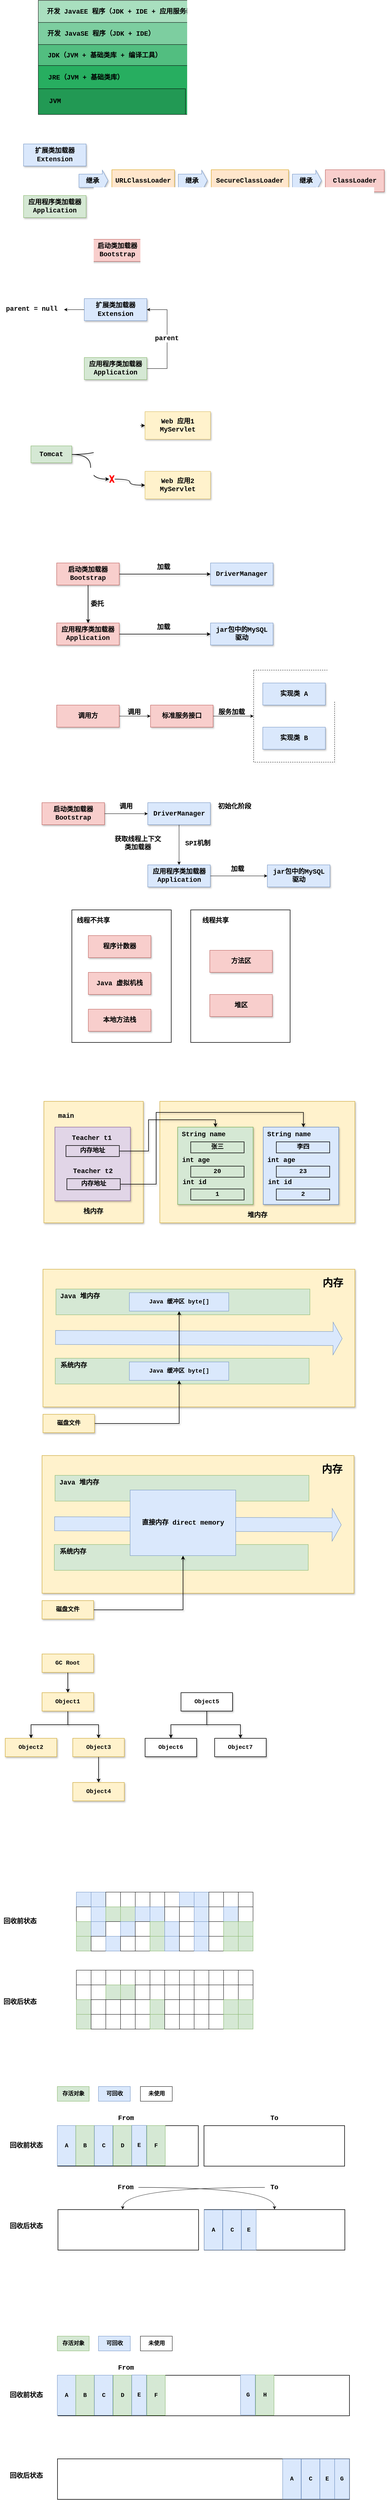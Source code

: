 <mxfile version="22.1.21" type="github">
  <diagram name="第 1 页" id="4XuqgBqllzZ5i-OFDoUk">
    <mxGraphModel dx="1432" dy="573" grid="0" gridSize="10" guides="1" tooltips="1" connect="1" arrows="1" fold="1" page="0" pageScale="1" pageWidth="827" pageHeight="1169" math="0" shadow="0">
      <root>
        <mxCell id="0" />
        <mxCell id="1" parent="0" />
        <mxCell id="4eOzYlQui4YJyXXv_W1e-53" value="" style="rounded=0;whiteSpace=wrap;html=1;strokeWidth=1.5;" vertex="1" parent="1">
          <mxGeometry x="474" y="2550" width="270" height="360" as="geometry" />
        </mxCell>
        <mxCell id="4eOzYlQui4YJyXXv_W1e-51" value="" style="rounded=0;whiteSpace=wrap;html=1;strokeWidth=1.5;" vertex="1" parent="1">
          <mxGeometry x="151" y="2550" width="270" height="360" as="geometry" />
        </mxCell>
        <mxCell id="4eOzYlQui4YJyXXv_W1e-27" value="" style="rounded=0;whiteSpace=wrap;html=1;dashed=1;gradientColor=default;fillColor=none;shadow=1;" vertex="1" parent="1">
          <mxGeometry x="645" y="1899" width="220" height="250" as="geometry" />
        </mxCell>
        <mxCell id="dcWBwzug1pwUgWj8RsAs-1" value="" style="rounded=0;whiteSpace=wrap;html=1;fillColor=#A9DFBF;" parent="1" vertex="1">
          <mxGeometry x="60" y="80" width="680" height="310" as="geometry" />
        </mxCell>
        <mxCell id="dcWBwzug1pwUgWj8RsAs-2" value="&lt;b&gt;&lt;font style=&quot;font-size: 18px;&quot; face=&quot;Courier New&quot;&gt;开发 JavaEE 程序（JDK + IDE + 应用服务器）&lt;/font&gt;&lt;/b&gt;" style="text;html=1;align=center;verticalAlign=middle;resizable=0;points=[];autosize=1;strokeColor=none;fillColor=none;" parent="1" vertex="1">
          <mxGeometry x="70" y="91" width="440" height="40" as="geometry" />
        </mxCell>
        <mxCell id="dcWBwzug1pwUgWj8RsAs-3" value="" style="rounded=0;whiteSpace=wrap;html=1;fillColor=#7DCEA0;" parent="1" vertex="1">
          <mxGeometry x="60" y="140" width="610" height="250" as="geometry" />
        </mxCell>
        <mxCell id="dcWBwzug1pwUgWj8RsAs-4" value="&lt;b&gt;&lt;font style=&quot;font-size: 18px;&quot; face=&quot;Courier New&quot;&gt;开发 JavaSE 程序（JDK + IDE）&lt;/font&gt;&lt;/b&gt;" style="text;html=1;align=center;verticalAlign=middle;resizable=0;points=[];autosize=1;strokeColor=none;fillColor=none;" parent="1" vertex="1">
          <mxGeometry x="70" y="151" width="320" height="40" as="geometry" />
        </mxCell>
        <mxCell id="dcWBwzug1pwUgWj8RsAs-5" value="" style="rounded=0;whiteSpace=wrap;html=1;fillColor=#52BE80;" parent="1" vertex="1">
          <mxGeometry x="60" y="200" width="540" height="190" as="geometry" />
        </mxCell>
        <mxCell id="dcWBwzug1pwUgWj8RsAs-6" value="&lt;font face=&quot;Courier New&quot;&gt;&lt;span style=&quot;font-size: 18px;&quot;&gt;&lt;b&gt;JDK（JVM + 基础类库 + 编译工具）&lt;/b&gt;&lt;/span&gt;&lt;/font&gt;" style="text;html=1;align=center;verticalAlign=middle;resizable=0;points=[];autosize=1;strokeColor=none;fillColor=none;" parent="1" vertex="1">
          <mxGeometry x="75" y="210" width="330" height="40" as="geometry" />
        </mxCell>
        <mxCell id="dcWBwzug1pwUgWj8RsAs-7" value="" style="rounded=0;whiteSpace=wrap;html=1;fillColor=#27AE60;" parent="1" vertex="1">
          <mxGeometry x="60" y="257" width="470" height="133" as="geometry" />
        </mxCell>
        <mxCell id="dcWBwzug1pwUgWj8RsAs-8" value="&lt;font face=&quot;Courier New&quot;&gt;&lt;span style=&quot;font-size: 18px;&quot;&gt;&lt;b&gt;JRE（JVM + 基础类库）&lt;/b&gt;&lt;/span&gt;&lt;/font&gt;" style="text;html=1;align=center;verticalAlign=middle;resizable=0;points=[];autosize=1;strokeColor=none;fillColor=none;" parent="1" vertex="1">
          <mxGeometry x="74" y="270" width="230" height="40" as="geometry" />
        </mxCell>
        <mxCell id="dcWBwzug1pwUgWj8RsAs-9" value="" style="rounded=0;whiteSpace=wrap;html=1;fillColor=#229954;" parent="1" vertex="1">
          <mxGeometry x="60" y="320" width="400" height="70" as="geometry" />
        </mxCell>
        <mxCell id="dcWBwzug1pwUgWj8RsAs-10" value="&lt;font face=&quot;Courier New&quot;&gt;&lt;span style=&quot;font-size: 18px;&quot;&gt;&lt;b&gt;JVM&lt;/b&gt;&lt;/span&gt;&lt;/font&gt;" style="text;html=1;align=center;verticalAlign=middle;resizable=0;points=[];autosize=1;strokeColor=none;fillColor=none;" parent="1" vertex="1">
          <mxGeometry x="75" y="333.5" width="60" height="40" as="geometry" />
        </mxCell>
        <mxCell id="dcWBwzug1pwUgWj8RsAs-11" value="&lt;b style=&quot;font-size: 18px;&quot;&gt;&lt;font style=&quot;font-size: 18px;&quot; face=&quot;Courier New&quot;&gt;扩展类加载器&lt;br&gt;Extension&lt;/font&gt;&lt;/b&gt;" style="rounded=0;whiteSpace=wrap;html=1;fillColor=#dae8fc;strokeColor=#6c8ebf;shadow=1;" parent="1" vertex="1">
          <mxGeometry x="20" y="470" width="170" height="60" as="geometry" />
        </mxCell>
        <mxCell id="dcWBwzug1pwUgWj8RsAs-12" value="&lt;font face=&quot;Courier New&quot;&gt;&lt;span style=&quot;font-size: 18px;&quot;&gt;&lt;b&gt;应用程序类加载器Application&lt;/b&gt;&lt;/span&gt;&lt;/font&gt;" style="rounded=0;whiteSpace=wrap;html=1;fillColor=#d5e8d4;strokeColor=#82b366;shadow=1;" parent="1" vertex="1">
          <mxGeometry x="20" y="610" width="170" height="60" as="geometry" />
        </mxCell>
        <mxCell id="dcWBwzug1pwUgWj8RsAs-13" value="&lt;font face=&quot;Courier New&quot;&gt;&lt;span style=&quot;font-size: 18px;&quot;&gt;&lt;b&gt;URLClassLoader&lt;/b&gt;&lt;/span&gt;&lt;/font&gt;" style="rounded=0;whiteSpace=wrap;html=1;fillColor=#ffe6cc;strokeColor=#d79b00;shadow=1;" parent="1" vertex="1">
          <mxGeometry x="260" y="540" width="170" height="60" as="geometry" />
        </mxCell>
        <mxCell id="dcWBwzug1pwUgWj8RsAs-14" value="&lt;font face=&quot;Courier New&quot;&gt;&lt;span style=&quot;font-size: 18px;&quot;&gt;&lt;b&gt;SecureClassLoader&lt;/b&gt;&lt;/span&gt;&lt;/font&gt;" style="rounded=0;whiteSpace=wrap;html=1;fillColor=#ffe6cc;strokeColor=#d79b00;shadow=1;" parent="1" vertex="1">
          <mxGeometry x="530" y="540" width="210" height="60" as="geometry" />
        </mxCell>
        <mxCell id="dcWBwzug1pwUgWj8RsAs-15" value="&lt;font face=&quot;Courier New&quot;&gt;&lt;span style=&quot;font-size: 18px;&quot;&gt;&lt;b&gt;ClassLoader&lt;/b&gt;&lt;/span&gt;&lt;/font&gt;" style="rounded=0;whiteSpace=wrap;html=1;fillColor=#f8cecc;strokeColor=#b85450;shadow=1;" parent="1" vertex="1">
          <mxGeometry x="840" y="540" width="160" height="60" as="geometry" />
        </mxCell>
        <mxCell id="dcWBwzug1pwUgWj8RsAs-19" value="" style="shape=flexArrow;endArrow=classic;html=1;rounded=0;width=36;endSize=4.76;fillColor=#dae8fc;strokeColor=#6c8ebf;shadow=1;" parent="1" edge="1">
          <mxGeometry width="50" height="50" relative="1" as="geometry">
            <mxPoint x="440" y="570" as="sourcePoint" />
            <mxPoint x="520" y="569.5" as="targetPoint" />
          </mxGeometry>
        </mxCell>
        <mxCell id="dcWBwzug1pwUgWj8RsAs-20" value="&lt;b style=&quot;font-size: 18px;&quot;&gt;&lt;font face=&quot;Courier New&quot; style=&quot;font-size: 18px;&quot;&gt;继承&lt;/font&gt;&lt;/b&gt;" style="edgeLabel;html=1;align=center;verticalAlign=middle;resizable=0;points=[];fontSize=18;labelBackgroundColor=none;" parent="dcWBwzug1pwUgWj8RsAs-19" vertex="1" connectable="0">
          <mxGeometry x="0.414" y="2" relative="1" as="geometry">
            <mxPoint x="-20" y="3" as="offset" />
          </mxGeometry>
        </mxCell>
        <mxCell id="dcWBwzug1pwUgWj8RsAs-21" value="" style="shape=flexArrow;endArrow=classic;html=1;rounded=0;width=36;endSize=4.76;fillColor=#dae8fc;strokeColor=#6c8ebf;shadow=1;" parent="1" edge="1">
          <mxGeometry width="50" height="50" relative="1" as="geometry">
            <mxPoint x="750" y="570" as="sourcePoint" />
            <mxPoint x="830" y="569.5" as="targetPoint" />
          </mxGeometry>
        </mxCell>
        <mxCell id="dcWBwzug1pwUgWj8RsAs-22" value="&lt;b style=&quot;font-size: 18px;&quot;&gt;&lt;font face=&quot;Courier New&quot; style=&quot;font-size: 18px;&quot;&gt;继承&lt;/font&gt;&lt;/b&gt;" style="edgeLabel;html=1;align=center;verticalAlign=middle;resizable=0;points=[];fontSize=18;labelBackgroundColor=none;" parent="dcWBwzug1pwUgWj8RsAs-21" vertex="1" connectable="0">
          <mxGeometry x="0.414" y="2" relative="1" as="geometry">
            <mxPoint x="-20" y="3" as="offset" />
          </mxGeometry>
        </mxCell>
        <mxCell id="dcWBwzug1pwUgWj8RsAs-24" value="" style="shape=flexArrow;endArrow=classic;html=1;rounded=0;width=36;endSize=4.76;fillColor=#dae8fc;strokeColor=#6c8ebf;shadow=1;" parent="1" edge="1">
          <mxGeometry width="50" height="50" relative="1" as="geometry">
            <mxPoint x="170" y="570" as="sourcePoint" />
            <mxPoint x="250" y="569.5" as="targetPoint" />
          </mxGeometry>
        </mxCell>
        <mxCell id="dcWBwzug1pwUgWj8RsAs-25" value="&lt;b style=&quot;font-size: 18px;&quot;&gt;&lt;font face=&quot;Courier New&quot; style=&quot;font-size: 18px;&quot;&gt;继承&lt;/font&gt;&lt;/b&gt;" style="edgeLabel;html=1;align=center;verticalAlign=middle;resizable=0;points=[];fontSize=18;labelBackgroundColor=none;" parent="dcWBwzug1pwUgWj8RsAs-24" vertex="1" connectable="0">
          <mxGeometry x="0.414" y="2" relative="1" as="geometry">
            <mxPoint x="-20" y="3" as="offset" />
          </mxGeometry>
        </mxCell>
        <mxCell id="dcWBwzug1pwUgWj8RsAs-35" style="edgeStyle=orthogonalEdgeStyle;rounded=0;orthogonalLoop=1;jettySize=auto;html=1;" parent="1" source="dcWBwzug1pwUgWj8RsAs-26" edge="1">
          <mxGeometry relative="1" as="geometry">
            <mxPoint x="130" y="920" as="targetPoint" />
          </mxGeometry>
        </mxCell>
        <mxCell id="dcWBwzug1pwUgWj8RsAs-26" value="&lt;b style=&quot;font-size: 18px;&quot;&gt;&lt;font style=&quot;font-size: 18px;&quot; face=&quot;Courier New&quot;&gt;扩展类加载器&lt;br&gt;Extension&lt;/font&gt;&lt;/b&gt;" style="rounded=0;whiteSpace=wrap;html=1;fillColor=#dae8fc;strokeColor=#6c8ebf;shadow=1;" parent="1" vertex="1">
          <mxGeometry x="185" y="890" width="170" height="60" as="geometry" />
        </mxCell>
        <mxCell id="dcWBwzug1pwUgWj8RsAs-29" style="edgeStyle=orthogonalEdgeStyle;rounded=0;orthogonalLoop=1;jettySize=auto;html=1;entryX=1;entryY=0.5;entryDx=0;entryDy=0;" parent="1" source="dcWBwzug1pwUgWj8RsAs-27" target="dcWBwzug1pwUgWj8RsAs-26" edge="1">
          <mxGeometry relative="1" as="geometry">
            <Array as="points">
              <mxPoint x="410" y="1080" />
              <mxPoint x="410" y="920" />
            </Array>
          </mxGeometry>
        </mxCell>
        <mxCell id="dcWBwzug1pwUgWj8RsAs-30" value="&lt;b&gt;&lt;font style=&quot;font-size: 18px;&quot; face=&quot;Courier New&quot;&gt;parent&lt;/font&gt;&lt;/b&gt;" style="edgeLabel;html=1;align=center;verticalAlign=middle;resizable=0;points=[];" parent="dcWBwzug1pwUgWj8RsAs-29" vertex="1" connectable="0">
          <mxGeometry x="0.019" y="1" relative="1" as="geometry">
            <mxPoint as="offset" />
          </mxGeometry>
        </mxCell>
        <mxCell id="dcWBwzug1pwUgWj8RsAs-27" value="&lt;font face=&quot;Courier New&quot;&gt;&lt;span style=&quot;font-size: 18px;&quot;&gt;&lt;b&gt;应用程序类加载器Application&lt;/b&gt;&lt;/span&gt;&lt;/font&gt;" style="rounded=0;whiteSpace=wrap;html=1;fillColor=#d5e8d4;strokeColor=#82b366;shadow=1;" parent="1" vertex="1">
          <mxGeometry x="185" y="1050" width="170" height="60" as="geometry" />
        </mxCell>
        <mxCell id="dcWBwzug1pwUgWj8RsAs-28" value="&lt;font face=&quot;Courier New&quot;&gt;&lt;span style=&quot;font-size: 18px;&quot;&gt;&lt;b&gt;启动类加载器Bootstrap&lt;/b&gt;&lt;/span&gt;&lt;/font&gt;" style="rounded=0;whiteSpace=wrap;html=1;fillColor=#f8cecc;strokeColor=#b85450;shadow=1;" parent="1" vertex="1">
          <mxGeometry x="190" y="729" width="170" height="60" as="geometry" />
        </mxCell>
        <mxCell id="dcWBwzug1pwUgWj8RsAs-34" value="&lt;b&gt;&lt;font style=&quot;font-size: 18px;&quot; face=&quot;Courier New&quot;&gt;parent = null&lt;/font&gt;&lt;/b&gt;" style="edgeLabel;html=1;align=center;verticalAlign=middle;resizable=0;points=[];" parent="1" vertex="1" connectable="0">
          <mxGeometry x="40" y="920" as="geometry">
            <mxPoint x="2" y="-2" as="offset" />
          </mxGeometry>
        </mxCell>
        <mxCell id="4eOzYlQui4YJyXXv_W1e-5" style="edgeStyle=orthogonalEdgeStyle;rounded=0;orthogonalLoop=1;jettySize=auto;html=1;entryX=0;entryY=0.5;entryDx=0;entryDy=0;curved=1;strokeWidth=1.5;shadow=1;" edge="1" parent="1" source="4eOzYlQui4YJyXXv_W1e-2" target="4eOzYlQui4YJyXXv_W1e-3">
          <mxGeometry relative="1" as="geometry" />
        </mxCell>
        <mxCell id="4eOzYlQui4YJyXXv_W1e-6" style="edgeStyle=orthogonalEdgeStyle;rounded=0;orthogonalLoop=1;jettySize=auto;html=1;entryX=0;entryY=0.5;entryDx=0;entryDy=0;curved=1;strokeWidth=1.5;shadow=1;" edge="1" parent="1" source="4eOzYlQui4YJyXXv_W1e-8" target="4eOzYlQui4YJyXXv_W1e-4">
          <mxGeometry relative="1" as="geometry" />
        </mxCell>
        <mxCell id="4eOzYlQui4YJyXXv_W1e-2" value="&lt;font face=&quot;Courier New&quot;&gt;&lt;span style=&quot;font-size: 18px;&quot;&gt;&lt;b&gt;Tomcat&lt;/b&gt;&lt;/span&gt;&lt;/font&gt;" style="rounded=0;whiteSpace=wrap;html=1;fillColor=#d5e8d4;strokeColor=#82b366;shadow=1;" vertex="1" parent="1">
          <mxGeometry x="40" y="1290" width="111" height="46" as="geometry" />
        </mxCell>
        <mxCell id="4eOzYlQui4YJyXXv_W1e-3" value="&lt;font face=&quot;Courier New&quot;&gt;&lt;span style=&quot;font-size: 18px;&quot;&gt;&lt;b&gt;Web 应用1&lt;br&gt;MyServlet&lt;br&gt;&lt;/b&gt;&lt;/span&gt;&lt;/font&gt;" style="rounded=0;whiteSpace=wrap;html=1;fillColor=#fff2cc;strokeColor=#d6b656;shadow=1;" vertex="1" parent="1">
          <mxGeometry x="350" y="1197" width="178" height="75" as="geometry" />
        </mxCell>
        <mxCell id="4eOzYlQui4YJyXXv_W1e-4" value="&lt;font face=&quot;Courier New&quot;&gt;&lt;span style=&quot;font-size: 18px;&quot;&gt;&lt;b&gt;Web 应用2&lt;br&gt;MyServlet&lt;br&gt;&lt;/b&gt;&lt;/span&gt;&lt;/font&gt;" style="rounded=0;whiteSpace=wrap;html=1;fillColor=#fff2cc;strokeColor=#d6b656;shadow=1;" vertex="1" parent="1">
          <mxGeometry x="350" y="1359" width="178" height="75" as="geometry" />
        </mxCell>
        <mxCell id="4eOzYlQui4YJyXXv_W1e-9" value="" style="edgeStyle=orthogonalEdgeStyle;rounded=0;orthogonalLoop=1;jettySize=auto;html=1;entryX=0;entryY=0.5;entryDx=0;entryDy=0;curved=1;strokeWidth=1.5;shadow=1;" edge="1" parent="1" source="4eOzYlQui4YJyXXv_W1e-2" target="4eOzYlQui4YJyXXv_W1e-8">
          <mxGeometry relative="1" as="geometry">
            <mxPoint x="151" y="1313" as="sourcePoint" />
            <mxPoint x="350" y="1397" as="targetPoint" />
          </mxGeometry>
        </mxCell>
        <mxCell id="4eOzYlQui4YJyXXv_W1e-8" value="" style="verticalLabelPosition=bottom;verticalAlign=top;html=1;shape=mxgraph.basic.x;fillColor=#FF0000;strokeColor=none;" vertex="1" parent="1">
          <mxGeometry x="252.5" y="1370" width="15" height="20" as="geometry" />
        </mxCell>
        <mxCell id="4eOzYlQui4YJyXXv_W1e-12" style="edgeStyle=orthogonalEdgeStyle;rounded=0;orthogonalLoop=1;jettySize=auto;html=1;strokeWidth=1.5;shadow=1;" edge="1" parent="1" source="4eOzYlQui4YJyXXv_W1e-10" target="4eOzYlQui4YJyXXv_W1e-11">
          <mxGeometry relative="1" as="geometry" />
        </mxCell>
        <mxCell id="4eOzYlQui4YJyXXv_W1e-17" style="edgeStyle=orthogonalEdgeStyle;rounded=0;orthogonalLoop=1;jettySize=auto;html=1;strokeWidth=1.5;shadow=1;" edge="1" parent="1" source="4eOzYlQui4YJyXXv_W1e-10" target="4eOzYlQui4YJyXXv_W1e-15">
          <mxGeometry relative="1" as="geometry" />
        </mxCell>
        <mxCell id="4eOzYlQui4YJyXXv_W1e-10" value="&lt;font face=&quot;Courier New&quot;&gt;&lt;span style=&quot;font-size: 18px;&quot;&gt;&lt;b&gt;启动类加载器Bootstrap&lt;/b&gt;&lt;/span&gt;&lt;/font&gt;" style="rounded=0;whiteSpace=wrap;html=1;fillColor=#f8cecc;strokeColor=#b85450;shadow=1;" vertex="1" parent="1">
          <mxGeometry x="110" y="1608" width="170" height="60" as="geometry" />
        </mxCell>
        <mxCell id="4eOzYlQui4YJyXXv_W1e-19" style="edgeStyle=orthogonalEdgeStyle;rounded=0;orthogonalLoop=1;jettySize=auto;html=1;strokeWidth=1.5;shadow=1;" edge="1" parent="1" source="4eOzYlQui4YJyXXv_W1e-11" target="4eOzYlQui4YJyXXv_W1e-16">
          <mxGeometry relative="1" as="geometry" />
        </mxCell>
        <mxCell id="4eOzYlQui4YJyXXv_W1e-11" value="&lt;font face=&quot;Courier New&quot;&gt;&lt;span style=&quot;font-size: 18px;&quot;&gt;&lt;b&gt;应用程序类加载器&lt;br&gt;Application&lt;br&gt;&lt;/b&gt;&lt;/span&gt;&lt;/font&gt;" style="rounded=0;whiteSpace=wrap;html=1;fillColor=#f8cecc;strokeColor=#b85450;shadow=1;" vertex="1" parent="1">
          <mxGeometry x="110" y="1771" width="170" height="60" as="geometry" />
        </mxCell>
        <mxCell id="4eOzYlQui4YJyXXv_W1e-14" value="&lt;b&gt;&lt;font style=&quot;font-size: 18px;&quot; face=&quot;Courier New&quot;&gt;委托&lt;/font&gt;&lt;/b&gt;" style="text;html=1;align=center;verticalAlign=middle;resizable=0;points=[];autosize=1;strokeColor=none;fillColor=none;" vertex="1" parent="1">
          <mxGeometry x="190" y="1700" width="60" height="40" as="geometry" />
        </mxCell>
        <mxCell id="4eOzYlQui4YJyXXv_W1e-15" value="&lt;font face=&quot;Courier New&quot;&gt;&lt;span style=&quot;font-size: 18px;&quot;&gt;&lt;b&gt;DriverManager&lt;/b&gt;&lt;/span&gt;&lt;/font&gt;" style="rounded=0;whiteSpace=wrap;html=1;fillColor=#dae8fc;strokeColor=#6c8ebf;shadow=1;" vertex="1" parent="1">
          <mxGeometry x="528" y="1608" width="170" height="60" as="geometry" />
        </mxCell>
        <mxCell id="4eOzYlQui4YJyXXv_W1e-16" value="&lt;font face=&quot;Courier New&quot;&gt;&lt;span style=&quot;font-size: 18px;&quot;&gt;&lt;b&gt;jar包中的MySQL&lt;br&gt;驱动&lt;br&gt;&lt;/b&gt;&lt;/span&gt;&lt;/font&gt;" style="rounded=0;whiteSpace=wrap;html=1;fillColor=#dae8fc;strokeColor=#6c8ebf;shadow=1;" vertex="1" parent="1">
          <mxGeometry x="528" y="1771" width="170" height="60" as="geometry" />
        </mxCell>
        <mxCell id="4eOzYlQui4YJyXXv_W1e-18" value="&lt;b&gt;&lt;font style=&quot;font-size: 18px;&quot; face=&quot;Courier New&quot;&gt;加载&lt;/font&gt;&lt;/b&gt;" style="text;html=1;align=center;verticalAlign=middle;resizable=0;points=[];autosize=1;strokeColor=none;fillColor=none;" vertex="1" parent="1">
          <mxGeometry x="370" y="1600" width="60" height="40" as="geometry" />
        </mxCell>
        <mxCell id="4eOzYlQui4YJyXXv_W1e-20" value="&lt;b&gt;&lt;font style=&quot;font-size: 18px;&quot; face=&quot;Courier New&quot;&gt;加载&lt;/font&gt;&lt;/b&gt;" style="text;html=1;align=center;verticalAlign=middle;resizable=0;points=[];autosize=1;strokeColor=none;fillColor=none;" vertex="1" parent="1">
          <mxGeometry x="370" y="1763" width="60" height="40" as="geometry" />
        </mxCell>
        <mxCell id="4eOzYlQui4YJyXXv_W1e-25" style="edgeStyle=orthogonalEdgeStyle;rounded=0;orthogonalLoop=1;jettySize=auto;html=1;" edge="1" parent="1" source="4eOzYlQui4YJyXXv_W1e-21" target="4eOzYlQui4YJyXXv_W1e-22">
          <mxGeometry relative="1" as="geometry" />
        </mxCell>
        <mxCell id="4eOzYlQui4YJyXXv_W1e-21" value="&lt;font face=&quot;Courier New&quot;&gt;&lt;span style=&quot;font-size: 18px;&quot;&gt;&lt;b&gt;调用方&lt;/b&gt;&lt;/span&gt;&lt;/font&gt;" style="rounded=0;whiteSpace=wrap;html=1;fillColor=#f8cecc;strokeColor=#b85450;shadow=1;" vertex="1" parent="1">
          <mxGeometry x="110" y="1994" width="170" height="60" as="geometry" />
        </mxCell>
        <mxCell id="4eOzYlQui4YJyXXv_W1e-28" style="edgeStyle=orthogonalEdgeStyle;rounded=0;orthogonalLoop=1;jettySize=auto;html=1;entryX=0;entryY=0.5;entryDx=0;entryDy=0;" edge="1" parent="1" source="4eOzYlQui4YJyXXv_W1e-22" target="4eOzYlQui4YJyXXv_W1e-27">
          <mxGeometry relative="1" as="geometry" />
        </mxCell>
        <mxCell id="4eOzYlQui4YJyXXv_W1e-22" value="&lt;font face=&quot;Courier New&quot;&gt;&lt;span style=&quot;font-size: 18px;&quot;&gt;&lt;b&gt;标准服务接口&lt;/b&gt;&lt;/span&gt;&lt;/font&gt;" style="rounded=0;whiteSpace=wrap;html=1;fillColor=#f8cecc;strokeColor=#b85450;shadow=1;" vertex="1" parent="1">
          <mxGeometry x="365" y="1994" width="170" height="60" as="geometry" />
        </mxCell>
        <mxCell id="4eOzYlQui4YJyXXv_W1e-23" value="&lt;font face=&quot;Courier New&quot;&gt;&lt;span style=&quot;font-size: 18px;&quot;&gt;&lt;b&gt;实现类 A&lt;br&gt;&lt;/b&gt;&lt;/span&gt;&lt;/font&gt;" style="rounded=0;whiteSpace=wrap;html=1;fillColor=#dae8fc;strokeColor=#6c8ebf;shadow=1;" vertex="1" parent="1">
          <mxGeometry x="670" y="1934" width="170" height="60" as="geometry" />
        </mxCell>
        <mxCell id="4eOzYlQui4YJyXXv_W1e-24" value="&lt;font face=&quot;Courier New&quot;&gt;&lt;span style=&quot;font-size: 18px;&quot;&gt;&lt;b&gt;实现类 B&lt;br&gt;&lt;/b&gt;&lt;/span&gt;&lt;/font&gt;" style="rounded=0;whiteSpace=wrap;html=1;fillColor=#dae8fc;strokeColor=#6c8ebf;shadow=1;" vertex="1" parent="1">
          <mxGeometry x="670" y="2054" width="170" height="60" as="geometry" />
        </mxCell>
        <mxCell id="4eOzYlQui4YJyXXv_W1e-26" value="&lt;b&gt;&lt;font style=&quot;font-size: 18px;&quot; face=&quot;Courier New&quot;&gt;调用&lt;/font&gt;&lt;/b&gt;" style="text;html=1;align=center;verticalAlign=middle;resizable=0;points=[];autosize=1;strokeColor=none;fillColor=none;" vertex="1" parent="1">
          <mxGeometry x="290" y="1994" width="60" height="40" as="geometry" />
        </mxCell>
        <mxCell id="4eOzYlQui4YJyXXv_W1e-29" value="&lt;font face=&quot;Courier New&quot;&gt;&lt;span style=&quot;font-size: 18px;&quot;&gt;&lt;b&gt;服务加载&lt;/b&gt;&lt;/span&gt;&lt;/font&gt;" style="text;html=1;align=center;verticalAlign=middle;resizable=0;points=[];autosize=1;strokeColor=none;fillColor=none;" vertex="1" parent="1">
          <mxGeometry x="535" y="1994" width="100" height="40" as="geometry" />
        </mxCell>
        <mxCell id="4eOzYlQui4YJyXXv_W1e-37" style="edgeStyle=orthogonalEdgeStyle;rounded=0;orthogonalLoop=1;jettySize=auto;html=1;" edge="1" parent="1" source="4eOzYlQui4YJyXXv_W1e-31" target="4eOzYlQui4YJyXXv_W1e-32">
          <mxGeometry relative="1" as="geometry" />
        </mxCell>
        <mxCell id="4eOzYlQui4YJyXXv_W1e-31" value="&lt;font face=&quot;Courier New&quot;&gt;&lt;span style=&quot;font-size: 18px;&quot;&gt;&lt;b&gt;启动类加载器Bootstrap&lt;/b&gt;&lt;/span&gt;&lt;/font&gt;" style="rounded=0;whiteSpace=wrap;html=1;fillColor=#f8cecc;strokeColor=#b85450;shadow=1;" vertex="1" parent="1">
          <mxGeometry x="70" y="2259" width="170" height="60" as="geometry" />
        </mxCell>
        <mxCell id="4eOzYlQui4YJyXXv_W1e-39" style="edgeStyle=orthogonalEdgeStyle;rounded=0;orthogonalLoop=1;jettySize=auto;html=1;" edge="1" parent="1" source="4eOzYlQui4YJyXXv_W1e-32" target="4eOzYlQui4YJyXXv_W1e-33">
          <mxGeometry relative="1" as="geometry" />
        </mxCell>
        <mxCell id="4eOzYlQui4YJyXXv_W1e-32" value="&lt;font face=&quot;Courier New&quot;&gt;&lt;span style=&quot;font-size: 18px;&quot;&gt;&lt;b&gt;DriverManager&lt;br&gt;&lt;/b&gt;&lt;/span&gt;&lt;/font&gt;" style="rounded=0;whiteSpace=wrap;html=1;fillColor=#dae8fc;strokeColor=#6c8ebf;shadow=1;" vertex="1" parent="1">
          <mxGeometry x="357.5" y="2259" width="170" height="60" as="geometry" />
        </mxCell>
        <mxCell id="4eOzYlQui4YJyXXv_W1e-41" style="edgeStyle=orthogonalEdgeStyle;rounded=0;orthogonalLoop=1;jettySize=auto;html=1;" edge="1" parent="1" source="4eOzYlQui4YJyXXv_W1e-33" target="4eOzYlQui4YJyXXv_W1e-34">
          <mxGeometry relative="1" as="geometry" />
        </mxCell>
        <mxCell id="4eOzYlQui4YJyXXv_W1e-33" value="&lt;font face=&quot;Courier New&quot;&gt;&lt;span style=&quot;font-size: 18px;&quot;&gt;&lt;b&gt;应用程序类加载器&lt;br&gt;Application&lt;br&gt;&lt;/b&gt;&lt;/span&gt;&lt;/font&gt;" style="rounded=0;whiteSpace=wrap;html=1;fillColor=#dae8fc;strokeColor=#6c8ebf;shadow=1;" vertex="1" parent="1">
          <mxGeometry x="357.5" y="2428" width="170" height="60" as="geometry" />
        </mxCell>
        <mxCell id="4eOzYlQui4YJyXXv_W1e-34" value="&lt;font face=&quot;Courier New&quot;&gt;&lt;span style=&quot;font-size: 18px;&quot;&gt;&lt;b&gt;jar包中的MySQL&lt;br&gt;驱动&lt;br&gt;&lt;/b&gt;&lt;/span&gt;&lt;/font&gt;" style="rounded=0;whiteSpace=wrap;html=1;fillColor=#dae8fc;strokeColor=#6c8ebf;shadow=1;" vertex="1" parent="1">
          <mxGeometry x="682.5" y="2428" width="170" height="60" as="geometry" />
        </mxCell>
        <mxCell id="4eOzYlQui4YJyXXv_W1e-36" value="&lt;b&gt;&lt;font style=&quot;font-size: 18px;&quot; face=&quot;Courier New&quot;&gt;调用&lt;/font&gt;&lt;/b&gt;" style="text;html=1;align=center;verticalAlign=middle;resizable=0;points=[];autosize=1;strokeColor=none;fillColor=none;" vertex="1" parent="1">
          <mxGeometry x="267.5" y="2250" width="60" height="40" as="geometry" />
        </mxCell>
        <mxCell id="4eOzYlQui4YJyXXv_W1e-38" value="&lt;b&gt;&lt;font style=&quot;font-size: 18px;&quot; face=&quot;Courier New&quot;&gt;初始化阶段&lt;/font&gt;&lt;/b&gt;" style="text;html=1;align=center;verticalAlign=middle;resizable=0;points=[];autosize=1;strokeColor=none;fillColor=none;" vertex="1" parent="1">
          <mxGeometry x="537.5" y="2250" width="110" height="40" as="geometry" />
        </mxCell>
        <mxCell id="4eOzYlQui4YJyXXv_W1e-40" value="&lt;b&gt;&lt;font style=&quot;font-size: 18px;&quot; face=&quot;Courier New&quot;&gt;SPI机制&lt;/font&gt;&lt;/b&gt;" style="text;html=1;align=center;verticalAlign=middle;resizable=0;points=[];autosize=1;strokeColor=none;fillColor=none;" vertex="1" parent="1">
          <mxGeometry x="447.5" y="2350" width="90" height="40" as="geometry" />
        </mxCell>
        <mxCell id="4eOzYlQui4YJyXXv_W1e-42" value="&lt;font face=&quot;Courier New&quot;&gt;&lt;span style=&quot;font-size: 18px;&quot;&gt;&lt;b&gt;加载&lt;/b&gt;&lt;/span&gt;&lt;/font&gt;" style="text;html=1;align=center;verticalAlign=middle;resizable=0;points=[];autosize=1;strokeColor=none;fillColor=none;" vertex="1" parent="1">
          <mxGeometry x="570.5" y="2420" width="60" height="40" as="geometry" />
        </mxCell>
        <mxCell id="4eOzYlQui4YJyXXv_W1e-43" value="&lt;b&gt;&lt;font style=&quot;font-size: 18px;&quot; face=&quot;Courier New&quot;&gt;获取线程上下文&lt;br&gt;类加载器&lt;/font&gt;&lt;/b&gt;" style="text;html=1;align=center;verticalAlign=middle;resizable=0;points=[];autosize=1;strokeColor=none;fillColor=none;" vertex="1" parent="1">
          <mxGeometry x="255" y="2340" width="150" height="60" as="geometry" />
        </mxCell>
        <mxCell id="4eOzYlQui4YJyXXv_W1e-46" value="&lt;font face=&quot;Courier New&quot;&gt;&lt;span style=&quot;font-size: 18px;&quot;&gt;&lt;b&gt;程序计数器&lt;/b&gt;&lt;/span&gt;&lt;/font&gt;" style="rounded=0;whiteSpace=wrap;html=1;fillColor=#f8cecc;strokeColor=#b85450;shadow=1;" vertex="1" parent="1">
          <mxGeometry x="196" y="2620" width="170" height="60" as="geometry" />
        </mxCell>
        <mxCell id="4eOzYlQui4YJyXXv_W1e-47" value="&lt;font face=&quot;Courier New&quot;&gt;&lt;span style=&quot;font-size: 18px;&quot;&gt;&lt;b&gt;Java 虚拟机栈&lt;/b&gt;&lt;/span&gt;&lt;/font&gt;" style="rounded=0;whiteSpace=wrap;html=1;fillColor=#f8cecc;strokeColor=#b85450;shadow=1;" vertex="1" parent="1">
          <mxGeometry x="196" y="2720" width="170" height="60" as="geometry" />
        </mxCell>
        <mxCell id="4eOzYlQui4YJyXXv_W1e-48" value="&lt;font face=&quot;Courier New&quot;&gt;&lt;span style=&quot;font-size: 18px;&quot;&gt;&lt;b&gt;本地方法栈&lt;/b&gt;&lt;/span&gt;&lt;/font&gt;" style="rounded=0;whiteSpace=wrap;html=1;fillColor=#f8cecc;strokeColor=#b85450;shadow=1;" vertex="1" parent="1">
          <mxGeometry x="196" y="2820" width="170" height="60" as="geometry" />
        </mxCell>
        <mxCell id="4eOzYlQui4YJyXXv_W1e-49" value="&lt;font face=&quot;Courier New&quot;&gt;&lt;span style=&quot;font-size: 18px;&quot;&gt;&lt;b&gt;方法区&lt;/b&gt;&lt;/span&gt;&lt;/font&gt;" style="rounded=0;whiteSpace=wrap;html=1;fillColor=#f8cecc;strokeColor=#b85450;shadow=1;" vertex="1" parent="1">
          <mxGeometry x="526" y="2660" width="170" height="60" as="geometry" />
        </mxCell>
        <mxCell id="4eOzYlQui4YJyXXv_W1e-50" value="&lt;font face=&quot;Courier New&quot;&gt;&lt;span style=&quot;font-size: 18px;&quot;&gt;&lt;b&gt;堆区&lt;/b&gt;&lt;/span&gt;&lt;/font&gt;" style="rounded=0;whiteSpace=wrap;html=1;fillColor=#f8cecc;strokeColor=#b85450;shadow=1;" vertex="1" parent="1">
          <mxGeometry x="526" y="2780" width="170" height="60" as="geometry" />
        </mxCell>
        <mxCell id="4eOzYlQui4YJyXXv_W1e-52" value="&lt;font face=&quot;Courier New&quot;&gt;&lt;span style=&quot;font-size: 18px;&quot;&gt;&lt;b&gt;线程不共享&lt;/b&gt;&lt;/span&gt;&lt;/font&gt;" style="text;html=1;align=center;verticalAlign=middle;resizable=0;points=[];autosize=1;strokeColor=none;fillColor=none;" vertex="1" parent="1">
          <mxGeometry x="153.5" y="2560" width="110" height="40" as="geometry" />
        </mxCell>
        <mxCell id="4eOzYlQui4YJyXXv_W1e-54" value="&lt;font face=&quot;Courier New&quot;&gt;&lt;span style=&quot;font-size: 18px;&quot;&gt;&lt;b&gt;线程共享&lt;/b&gt;&lt;/span&gt;&lt;/font&gt;" style="text;html=1;align=center;verticalAlign=middle;resizable=0;points=[];autosize=1;strokeColor=none;fillColor=none;" vertex="1" parent="1">
          <mxGeometry x="491" y="2560" width="100" height="40" as="geometry" />
        </mxCell>
        <mxCell id="4eOzYlQui4YJyXXv_W1e-56" value="" style="rounded=0;whiteSpace=wrap;html=1;strokeWidth=1.5;shadow=1;fillColor=#fff2cc;strokeColor=#d6b656;" vertex="1" parent="1">
          <mxGeometry x="75" y="3070" width="270" height="330" as="geometry" />
        </mxCell>
        <mxCell id="4eOzYlQui4YJyXXv_W1e-57" value="&lt;font face=&quot;Courier New&quot;&gt;&lt;span style=&quot;font-size: 18px;&quot;&gt;&lt;b&gt;main&lt;/b&gt;&lt;/span&gt;&lt;/font&gt;" style="text;html=1;align=center;verticalAlign=middle;resizable=0;points=[];autosize=1;strokeColor=none;fillColor=none;shadow=1;" vertex="1" parent="1">
          <mxGeometry x="100" y="3090" width="70" height="40" as="geometry" />
        </mxCell>
        <mxCell id="4eOzYlQui4YJyXXv_W1e-58" value="" style="rounded=0;whiteSpace=wrap;html=1;strokeWidth=1.5;shadow=1;fillColor=#e1d5e7;strokeColor=#9673a6;" vertex="1" parent="1">
          <mxGeometry x="105" y="3140" width="205" height="200" as="geometry" />
        </mxCell>
        <mxCell id="4eOzYlQui4YJyXXv_W1e-59" value="&lt;font face=&quot;Courier New&quot;&gt;&lt;span style=&quot;font-size: 18px;&quot;&gt;&lt;b&gt;Teacher t1&lt;/b&gt;&lt;/span&gt;&lt;/font&gt;" style="text;html=1;align=center;verticalAlign=middle;resizable=0;points=[];autosize=1;strokeColor=none;fillColor=none;shadow=1;" vertex="1" parent="1">
          <mxGeometry x="140" y="3150" width="130" height="40" as="geometry" />
        </mxCell>
        <mxCell id="4eOzYlQui4YJyXXv_W1e-60" value="&lt;b&gt;&lt;font style=&quot;font-size: 17px;&quot; face=&quot;Courier New&quot;&gt;内存地址&lt;/font&gt;&lt;/b&gt;" style="rounded=0;whiteSpace=wrap;html=1;strokeWidth=1.5;shadow=0;fillColor=#e1d5e7;strokeColor=default;" vertex="1" parent="1">
          <mxGeometry x="135" y="3190" width="145" height="30" as="geometry" />
        </mxCell>
        <mxCell id="4eOzYlQui4YJyXXv_W1e-61" value="&lt;font face=&quot;Courier New&quot;&gt;&lt;span style=&quot;font-size: 18px;&quot;&gt;&lt;b&gt;Teacher t2&lt;/b&gt;&lt;/span&gt;&lt;/font&gt;" style="text;html=1;align=center;verticalAlign=middle;resizable=0;points=[];autosize=1;strokeColor=none;fillColor=none;shadow=1;" vertex="1" parent="1">
          <mxGeometry x="142.5" y="3240" width="130" height="40" as="geometry" />
        </mxCell>
        <mxCell id="4eOzYlQui4YJyXXv_W1e-62" value="&lt;b&gt;&lt;font style=&quot;font-size: 17px;&quot; face=&quot;Courier New&quot;&gt;内存地址&lt;/font&gt;&lt;/b&gt;" style="rounded=0;whiteSpace=wrap;html=1;strokeWidth=1.5;shadow=0;fillColor=#e1d5e7;strokeColor=default;" vertex="1" parent="1">
          <mxGeometry x="137.5" y="3280" width="145" height="30" as="geometry" />
        </mxCell>
        <mxCell id="4eOzYlQui4YJyXXv_W1e-64" value="" style="rounded=0;whiteSpace=wrap;html=1;strokeWidth=1.5;shadow=1;fillColor=#fff2cc;strokeColor=#d6b656;" vertex="1" parent="1">
          <mxGeometry x="390" y="3070" width="530" height="330" as="geometry" />
        </mxCell>
        <mxCell id="4eOzYlQui4YJyXXv_W1e-65" value="&lt;font face=&quot;Courier New&quot;&gt;&lt;span style=&quot;font-size: 18px;&quot;&gt;&lt;b&gt;栈内存&lt;/b&gt;&lt;/span&gt;&lt;/font&gt;" style="text;html=1;align=center;verticalAlign=middle;resizable=0;points=[];autosize=1;strokeColor=none;fillColor=none;shadow=1;" vertex="1" parent="1">
          <mxGeometry x="168.5" y="3350" width="80" height="40" as="geometry" />
        </mxCell>
        <mxCell id="4eOzYlQui4YJyXXv_W1e-66" value="" style="rounded=0;whiteSpace=wrap;html=1;strokeWidth=1.5;shadow=1;fillColor=#d5e8d4;strokeColor=#82b366;" vertex="1" parent="1">
          <mxGeometry x="438.5" y="3140" width="205" height="210" as="geometry" />
        </mxCell>
        <mxCell id="4eOzYlQui4YJyXXv_W1e-67" value="&lt;font face=&quot;Courier New&quot;&gt;&lt;span style=&quot;font-size: 18px;&quot;&gt;&lt;b&gt;String name&lt;/b&gt;&lt;/span&gt;&lt;/font&gt;" style="text;html=1;align=center;verticalAlign=middle;resizable=0;points=[];autosize=1;strokeColor=none;fillColor=none;shadow=1;" vertex="1" parent="1">
          <mxGeometry x="438.5" y="3140" width="140" height="40" as="geometry" />
        </mxCell>
        <mxCell id="4eOzYlQui4YJyXXv_W1e-68" value="&lt;b&gt;&lt;font style=&quot;font-size: 17px;&quot; face=&quot;Courier New&quot;&gt;张三&lt;/font&gt;&lt;/b&gt;" style="rounded=0;whiteSpace=wrap;html=1;strokeWidth=1.5;shadow=0;fillColor=#d5e8d4;strokeColor=default;" vertex="1" parent="1">
          <mxGeometry x="474" y="3180" width="145" height="30" as="geometry" />
        </mxCell>
        <mxCell id="4eOzYlQui4YJyXXv_W1e-69" value="&lt;font face=&quot;Courier New&quot;&gt;&lt;span style=&quot;font-size: 18px;&quot;&gt;&lt;b&gt;int age&lt;/b&gt;&lt;/span&gt;&lt;/font&gt;" style="text;html=1;align=center;verticalAlign=middle;resizable=0;points=[];autosize=1;strokeColor=none;fillColor=none;shadow=1;" vertex="1" parent="1">
          <mxGeometry x="437.5" y="3210" width="100" height="40" as="geometry" />
        </mxCell>
        <mxCell id="4eOzYlQui4YJyXXv_W1e-70" value="&lt;font face=&quot;Courier New&quot;&gt;&lt;span style=&quot;font-size: 18px;&quot;&gt;&lt;b&gt;int id&lt;/b&gt;&lt;/span&gt;&lt;/font&gt;" style="text;html=1;align=center;verticalAlign=middle;resizable=0;points=[];autosize=1;strokeColor=none;fillColor=none;shadow=1;" vertex="1" parent="1">
          <mxGeometry x="438.5" y="3270" width="90" height="40" as="geometry" />
        </mxCell>
        <mxCell id="4eOzYlQui4YJyXXv_W1e-71" value="&lt;b&gt;&lt;font style=&quot;font-size: 17px;&quot; face=&quot;Courier New&quot;&gt;20&lt;/font&gt;&lt;/b&gt;" style="rounded=0;whiteSpace=wrap;html=1;strokeWidth=1.5;shadow=0;fillColor=#d5e8d4;strokeColor=default;" vertex="1" parent="1">
          <mxGeometry x="474" y="3246" width="145" height="30" as="geometry" />
        </mxCell>
        <mxCell id="4eOzYlQui4YJyXXv_W1e-72" value="&lt;b&gt;&lt;font style=&quot;font-size: 17px;&quot; face=&quot;Courier New&quot;&gt;1&lt;/font&gt;&lt;/b&gt;" style="rounded=0;whiteSpace=wrap;html=1;strokeWidth=1.5;shadow=0;fillColor=#d5e8d4;strokeColor=default;" vertex="1" parent="1">
          <mxGeometry x="474" y="3308" width="145" height="30" as="geometry" />
        </mxCell>
        <mxCell id="4eOzYlQui4YJyXXv_W1e-73" value="" style="rounded=0;whiteSpace=wrap;html=1;strokeWidth=1.5;shadow=1;fillColor=#dae8fc;strokeColor=#6c8ebf;" vertex="1" parent="1">
          <mxGeometry x="671" y="3140" width="205" height="210" as="geometry" />
        </mxCell>
        <mxCell id="4eOzYlQui4YJyXXv_W1e-74" value="&lt;font face=&quot;Courier New&quot;&gt;&lt;span style=&quot;font-size: 18px;&quot;&gt;&lt;b&gt;String name&lt;/b&gt;&lt;/span&gt;&lt;/font&gt;" style="text;html=1;align=center;verticalAlign=middle;resizable=0;points=[];autosize=1;strokeColor=none;fillColor=none;shadow=1;" vertex="1" parent="1">
          <mxGeometry x="671" y="3140" width="140" height="40" as="geometry" />
        </mxCell>
        <mxCell id="4eOzYlQui4YJyXXv_W1e-75" value="&lt;b&gt;&lt;font style=&quot;font-size: 17px;&quot; face=&quot;Courier New&quot;&gt;李四&lt;/font&gt;&lt;/b&gt;" style="rounded=0;whiteSpace=wrap;html=1;strokeWidth=1.5;shadow=0;fillColor=#dae8fc;strokeColor=default;" vertex="1" parent="1">
          <mxGeometry x="706.5" y="3180" width="145" height="30" as="geometry" />
        </mxCell>
        <mxCell id="4eOzYlQui4YJyXXv_W1e-76" value="&lt;font face=&quot;Courier New&quot;&gt;&lt;span style=&quot;font-size: 18px;&quot;&gt;&lt;b&gt;int age&lt;/b&gt;&lt;/span&gt;&lt;/font&gt;" style="text;html=1;align=center;verticalAlign=middle;resizable=0;points=[];autosize=1;strokeColor=none;fillColor=none;shadow=1;" vertex="1" parent="1">
          <mxGeometry x="670" y="3210" width="100" height="40" as="geometry" />
        </mxCell>
        <mxCell id="4eOzYlQui4YJyXXv_W1e-77" value="&lt;font face=&quot;Courier New&quot;&gt;&lt;span style=&quot;font-size: 18px;&quot;&gt;&lt;b&gt;int id&lt;/b&gt;&lt;/span&gt;&lt;/font&gt;" style="text;html=1;align=center;verticalAlign=middle;resizable=0;points=[];autosize=1;strokeColor=none;fillColor=none;shadow=1;" vertex="1" parent="1">
          <mxGeometry x="671" y="3270" width="90" height="40" as="geometry" />
        </mxCell>
        <mxCell id="4eOzYlQui4YJyXXv_W1e-78" value="&lt;b&gt;&lt;font style=&quot;font-size: 17px;&quot; face=&quot;Courier New&quot;&gt;23&lt;/font&gt;&lt;/b&gt;" style="rounded=0;whiteSpace=wrap;html=1;strokeWidth=1.5;shadow=0;fillColor=#dae8fc;strokeColor=default;" vertex="1" parent="1">
          <mxGeometry x="706.5" y="3246" width="145" height="30" as="geometry" />
        </mxCell>
        <mxCell id="4eOzYlQui4YJyXXv_W1e-79" value="&lt;b&gt;&lt;font style=&quot;font-size: 17px;&quot; face=&quot;Courier New&quot;&gt;2&lt;/font&gt;&lt;/b&gt;" style="rounded=0;whiteSpace=wrap;html=1;strokeWidth=1.5;shadow=0;fillColor=#dae8fc;strokeColor=default;" vertex="1" parent="1">
          <mxGeometry x="706.5" y="3308" width="145" height="30" as="geometry" />
        </mxCell>
        <mxCell id="4eOzYlQui4YJyXXv_W1e-80" value="&lt;font face=&quot;Courier New&quot;&gt;&lt;span style=&quot;font-size: 18px;&quot;&gt;&lt;b&gt;堆内存&lt;/b&gt;&lt;/span&gt;&lt;/font&gt;" style="text;html=1;align=center;verticalAlign=middle;resizable=0;points=[];autosize=1;strokeColor=none;fillColor=none;shadow=1;" vertex="1" parent="1">
          <mxGeometry x="615" y="3360" width="80" height="40" as="geometry" />
        </mxCell>
        <mxCell id="4eOzYlQui4YJyXXv_W1e-81" style="edgeStyle=orthogonalEdgeStyle;rounded=0;orthogonalLoop=1;jettySize=auto;html=1;exitX=1;exitY=0.5;exitDx=0;exitDy=0;entryX=0.5;entryY=0;entryDx=0;entryDy=0;shadow=1;strokeWidth=1.5;" edge="1" parent="1" source="4eOzYlQui4YJyXXv_W1e-60" target="4eOzYlQui4YJyXXv_W1e-66">
          <mxGeometry relative="1" as="geometry" />
        </mxCell>
        <mxCell id="4eOzYlQui4YJyXXv_W1e-82" style="edgeStyle=orthogonalEdgeStyle;rounded=0;orthogonalLoop=1;jettySize=auto;html=1;exitX=1;exitY=0.5;exitDx=0;exitDy=0;entryX=0.779;entryY=0.004;entryDx=0;entryDy=0;entryPerimeter=0;shadow=1;strokeWidth=1.5;" edge="1" parent="1" source="4eOzYlQui4YJyXXv_W1e-62" target="4eOzYlQui4YJyXXv_W1e-74">
          <mxGeometry relative="1" as="geometry">
            <Array as="points">
              <mxPoint x="380" y="3295" />
              <mxPoint x="380" y="3100" />
              <mxPoint x="780" y="3100" />
            </Array>
          </mxGeometry>
        </mxCell>
        <mxCell id="4eOzYlQui4YJyXXv_W1e-85" value="" style="rounded=0;whiteSpace=wrap;html=1;strokeWidth=1.5;shadow=1;fillColor=#fff2cc;strokeColor=#d6b656;" vertex="1" parent="1">
          <mxGeometry x="72.5" y="3526" width="847.5" height="374" as="geometry" />
        </mxCell>
        <mxCell id="4eOzYlQui4YJyXXv_W1e-86" value="&lt;font size=&quot;1&quot; face=&quot;Courier New&quot;&gt;&lt;b style=&quot;font-size: 28px;&quot;&gt;内存&lt;/b&gt;&lt;/font&gt;" style="text;html=1;align=center;verticalAlign=middle;resizable=0;points=[];autosize=1;strokeColor=none;fillColor=none;shadow=1;" vertex="1" parent="1">
          <mxGeometry x="820" y="3540" width="80" height="50" as="geometry" />
        </mxCell>
        <mxCell id="4eOzYlQui4YJyXXv_W1e-87" value="" style="shape=flexArrow;endArrow=classic;html=1;rounded=0;endWidth=50;endSize=7.95;width=38;fillColor=#dae8fc;strokeColor=#6c8ebf;" edge="1" parent="1">
          <mxGeometry width="50" height="50" relative="1" as="geometry">
            <mxPoint x="106.25" y="3711.5" as="sourcePoint" />
            <mxPoint x="886.25" y="3714.5" as="targetPoint" />
          </mxGeometry>
        </mxCell>
        <mxCell id="4eOzYlQui4YJyXXv_W1e-88" value="" style="rounded=0;whiteSpace=wrap;html=1;fillColor=#d5e8d4;strokeColor=#82b366;" vertex="1" parent="1">
          <mxGeometry x="108" y="3580" width="690" height="70" as="geometry" />
        </mxCell>
        <mxCell id="4eOzYlQui4YJyXXv_W1e-89" value="&lt;font size=&quot;1&quot; face=&quot;Courier New&quot;&gt;&lt;b style=&quot;font-size: 18px;&quot;&gt;Java 堆内存&lt;/b&gt;&lt;/font&gt;" style="text;html=1;align=center;verticalAlign=middle;resizable=0;points=[];autosize=1;strokeColor=none;fillColor=none;shadow=1;" vertex="1" parent="1">
          <mxGeometry x="108" y="3580" width="130" height="40" as="geometry" />
        </mxCell>
        <mxCell id="4eOzYlQui4YJyXXv_W1e-90" value="" style="rounded=0;whiteSpace=wrap;html=1;fillColor=#d5e8d4;strokeColor=#82b366;" vertex="1" parent="1">
          <mxGeometry x="106" y="3768" width="690" height="70" as="geometry" />
        </mxCell>
        <mxCell id="4eOzYlQui4YJyXXv_W1e-91" value="&lt;font face=&quot;Courier New&quot;&gt;&lt;span style=&quot;font-size: 18px;&quot;&gt;&lt;b&gt;系统内存&lt;/b&gt;&lt;/span&gt;&lt;/font&gt;" style="text;html=1;align=center;verticalAlign=middle;resizable=0;points=[];autosize=1;strokeColor=none;fillColor=none;shadow=1;" vertex="1" parent="1">
          <mxGeometry x="106" y="3768" width="100" height="40" as="geometry" />
        </mxCell>
        <mxCell id="4eOzYlQui4YJyXXv_W1e-92" value="&lt;b&gt;&lt;font style=&quot;font-size: 16px;&quot; face=&quot;Courier New&quot;&gt;Java 缓冲区 byte[]&lt;/font&gt;&lt;/b&gt;" style="rounded=0;whiteSpace=wrap;html=1;fillColor=#dae8fc;strokeColor=#6c8ebf;" vertex="1" parent="1">
          <mxGeometry x="307.5" y="3590" width="270" height="50" as="geometry" />
        </mxCell>
        <mxCell id="4eOzYlQui4YJyXXv_W1e-100" style="edgeStyle=orthogonalEdgeStyle;rounded=0;orthogonalLoop=1;jettySize=auto;html=1;exitX=0.5;exitY=0;exitDx=0;exitDy=0;shadow=1;strokeWidth=1.5;" edge="1" parent="1" source="4eOzYlQui4YJyXXv_W1e-95" target="4eOzYlQui4YJyXXv_W1e-92">
          <mxGeometry relative="1" as="geometry" />
        </mxCell>
        <mxCell id="4eOzYlQui4YJyXXv_W1e-95" value="&lt;b&gt;&lt;font style=&quot;font-size: 16px;&quot; face=&quot;Courier New&quot;&gt;Java 缓冲区 byte[]&lt;/font&gt;&lt;/b&gt;" style="rounded=0;whiteSpace=wrap;html=1;fillColor=#dae8fc;strokeColor=#6c8ebf;" vertex="1" parent="1">
          <mxGeometry x="307.5" y="3778" width="270" height="50" as="geometry" />
        </mxCell>
        <mxCell id="4eOzYlQui4YJyXXv_W1e-99" style="edgeStyle=orthogonalEdgeStyle;rounded=0;orthogonalLoop=1;jettySize=auto;html=1;entryX=0.5;entryY=1;entryDx=0;entryDy=0;shadow=1;strokeWidth=1.5;" edge="1" parent="1" source="4eOzYlQui4YJyXXv_W1e-98" target="4eOzYlQui4YJyXXv_W1e-95">
          <mxGeometry relative="1" as="geometry" />
        </mxCell>
        <mxCell id="4eOzYlQui4YJyXXv_W1e-98" value="&lt;b&gt;&lt;font style=&quot;font-size: 16px;&quot; face=&quot;Courier New&quot;&gt;磁盘文件&lt;/font&gt;&lt;/b&gt;" style="rounded=0;whiteSpace=wrap;html=1;strokeWidth=1.5;shadow=1;fillColor=#fff2cc;strokeColor=#d6b656;" vertex="1" parent="1">
          <mxGeometry x="72.5" y="3920" width="140" height="50" as="geometry" />
        </mxCell>
        <mxCell id="4eOzYlQui4YJyXXv_W1e-101" value="" style="rounded=0;whiteSpace=wrap;html=1;strokeWidth=1.5;shadow=1;fillColor=#fff2cc;strokeColor=#d6b656;" vertex="1" parent="1">
          <mxGeometry x="70" y="4032" width="847.5" height="374" as="geometry" />
        </mxCell>
        <mxCell id="4eOzYlQui4YJyXXv_W1e-102" value="&lt;font size=&quot;1&quot; face=&quot;Courier New&quot;&gt;&lt;b style=&quot;font-size: 28px;&quot;&gt;内存&lt;/b&gt;&lt;/font&gt;" style="text;html=1;align=center;verticalAlign=middle;resizable=0;points=[];autosize=1;strokeColor=none;fillColor=none;shadow=1;" vertex="1" parent="1">
          <mxGeometry x="817.5" y="4046" width="80" height="50" as="geometry" />
        </mxCell>
        <mxCell id="4eOzYlQui4YJyXXv_W1e-103" value="" style="shape=flexArrow;endArrow=classic;html=1;rounded=0;endWidth=50;endSize=7.95;width=38;fillColor=#dae8fc;strokeColor=#6c8ebf;" edge="1" parent="1">
          <mxGeometry width="50" height="50" relative="1" as="geometry">
            <mxPoint x="103.75" y="4217.5" as="sourcePoint" />
            <mxPoint x="883.75" y="4220.5" as="targetPoint" />
          </mxGeometry>
        </mxCell>
        <mxCell id="4eOzYlQui4YJyXXv_W1e-104" value="" style="rounded=0;whiteSpace=wrap;html=1;fillColor=#d5e8d4;strokeColor=#82b366;" vertex="1" parent="1">
          <mxGeometry x="105.5" y="4086" width="690" height="70" as="geometry" />
        </mxCell>
        <mxCell id="4eOzYlQui4YJyXXv_W1e-105" value="&lt;font size=&quot;1&quot; face=&quot;Courier New&quot;&gt;&lt;b style=&quot;font-size: 18px;&quot;&gt;Java 堆内存&lt;/b&gt;&lt;/font&gt;" style="text;html=1;align=center;verticalAlign=middle;resizable=0;points=[];autosize=1;strokeColor=none;fillColor=none;shadow=1;" vertex="1" parent="1">
          <mxGeometry x="105.5" y="4086" width="130" height="40" as="geometry" />
        </mxCell>
        <mxCell id="4eOzYlQui4YJyXXv_W1e-106" value="" style="rounded=0;whiteSpace=wrap;html=1;fillColor=#d5e8d4;strokeColor=#82b366;" vertex="1" parent="1">
          <mxGeometry x="103.5" y="4274" width="690" height="70" as="geometry" />
        </mxCell>
        <mxCell id="4eOzYlQui4YJyXXv_W1e-107" value="&lt;font face=&quot;Courier New&quot;&gt;&lt;span style=&quot;font-size: 18px;&quot;&gt;&lt;b&gt;系统内存&lt;/b&gt;&lt;/span&gt;&lt;/font&gt;" style="text;html=1;align=center;verticalAlign=middle;resizable=0;points=[];autosize=1;strokeColor=none;fillColor=none;shadow=1;" vertex="1" parent="1">
          <mxGeometry x="103.5" y="4274" width="100" height="40" as="geometry" />
        </mxCell>
        <mxCell id="4eOzYlQui4YJyXXv_W1e-114" style="edgeStyle=orthogonalEdgeStyle;rounded=0;orthogonalLoop=1;jettySize=auto;html=1;strokeWidth=1.5;shadow=1;" edge="1" parent="1" source="4eOzYlQui4YJyXXv_W1e-112" target="4eOzYlQui4YJyXXv_W1e-113">
          <mxGeometry relative="1" as="geometry" />
        </mxCell>
        <mxCell id="4eOzYlQui4YJyXXv_W1e-112" value="&lt;b&gt;&lt;font style=&quot;font-size: 16px;&quot; face=&quot;Courier New&quot;&gt;磁盘文件&lt;/font&gt;&lt;/b&gt;" style="rounded=0;whiteSpace=wrap;html=1;strokeWidth=1.5;shadow=1;fillColor=#fff2cc;strokeColor=#d6b656;" vertex="1" parent="1">
          <mxGeometry x="70" y="4426" width="140" height="50" as="geometry" />
        </mxCell>
        <mxCell id="4eOzYlQui4YJyXXv_W1e-113" value="&lt;b&gt;&lt;font style=&quot;font-size: 18px;&quot; face=&quot;Courier New&quot;&gt;直接内存 direct memory&lt;/font&gt;&lt;/b&gt;" style="rounded=0;whiteSpace=wrap;html=1;fillColor=#dae8fc;strokeColor=#6c8ebf;" vertex="1" parent="1">
          <mxGeometry x="309.5" y="4126" width="287" height="178" as="geometry" />
        </mxCell>
        <mxCell id="4eOzYlQui4YJyXXv_W1e-121" style="edgeStyle=orthogonalEdgeStyle;rounded=0;orthogonalLoop=1;jettySize=auto;html=1;entryX=0.5;entryY=0;entryDx=0;entryDy=0;shadow=1;strokeWidth=1.5;" edge="1" parent="1" source="4eOzYlQui4YJyXXv_W1e-115" target="4eOzYlQui4YJyXXv_W1e-116">
          <mxGeometry relative="1" as="geometry" />
        </mxCell>
        <mxCell id="4eOzYlQui4YJyXXv_W1e-115" value="&lt;b&gt;&lt;font style=&quot;font-size: 16px;&quot; face=&quot;Courier New&quot;&gt;GC Root&lt;/font&gt;&lt;/b&gt;" style="rounded=0;whiteSpace=wrap;html=1;strokeWidth=1.5;shadow=1;fillColor=#fff2cc;strokeColor=#d6b656;" vertex="1" parent="1">
          <mxGeometry x="70" y="4571" width="140" height="50" as="geometry" />
        </mxCell>
        <mxCell id="4eOzYlQui4YJyXXv_W1e-122" style="edgeStyle=orthogonalEdgeStyle;rounded=0;orthogonalLoop=1;jettySize=auto;html=1;shadow=1;strokeWidth=1.5;" edge="1" parent="1" source="4eOzYlQui4YJyXXv_W1e-116" target="4eOzYlQui4YJyXXv_W1e-117">
          <mxGeometry relative="1" as="geometry" />
        </mxCell>
        <mxCell id="4eOzYlQui4YJyXXv_W1e-123" style="edgeStyle=orthogonalEdgeStyle;rounded=0;orthogonalLoop=1;jettySize=auto;html=1;shadow=1;strokeWidth=1.5;" edge="1" parent="1" source="4eOzYlQui4YJyXXv_W1e-116" target="4eOzYlQui4YJyXXv_W1e-118">
          <mxGeometry relative="1" as="geometry" />
        </mxCell>
        <mxCell id="4eOzYlQui4YJyXXv_W1e-116" value="&lt;b&gt;&lt;font style=&quot;font-size: 16px;&quot; face=&quot;Courier New&quot;&gt;Object1&lt;/font&gt;&lt;/b&gt;" style="rounded=0;whiteSpace=wrap;html=1;strokeWidth=1.5;shadow=1;fillColor=#fff2cc;strokeColor=#d6b656;" vertex="1" parent="1">
          <mxGeometry x="70" y="4676" width="140" height="50" as="geometry" />
        </mxCell>
        <mxCell id="4eOzYlQui4YJyXXv_W1e-117" value="&lt;b&gt;&lt;font style=&quot;font-size: 16px;&quot; face=&quot;Courier New&quot;&gt;Object2&lt;/font&gt;&lt;/b&gt;" style="rounded=0;whiteSpace=wrap;html=1;strokeWidth=1.5;shadow=1;fillColor=#fff2cc;strokeColor=#d6b656;" vertex="1" parent="1">
          <mxGeometry x="-30" y="4800" width="140" height="50" as="geometry" />
        </mxCell>
        <mxCell id="4eOzYlQui4YJyXXv_W1e-124" style="edgeStyle=orthogonalEdgeStyle;rounded=0;orthogonalLoop=1;jettySize=auto;html=1;shadow=1;strokeWidth=1.5;" edge="1" parent="1" source="4eOzYlQui4YJyXXv_W1e-118" target="4eOzYlQui4YJyXXv_W1e-120">
          <mxGeometry relative="1" as="geometry" />
        </mxCell>
        <mxCell id="4eOzYlQui4YJyXXv_W1e-118" value="&lt;b&gt;&lt;font style=&quot;font-size: 16px;&quot; face=&quot;Courier New&quot;&gt;Object3&lt;/font&gt;&lt;/b&gt;" style="rounded=0;whiteSpace=wrap;html=1;strokeWidth=1.5;shadow=1;fillColor=#fff2cc;strokeColor=#d6b656;" vertex="1" parent="1">
          <mxGeometry x="153.5" y="4800" width="140" height="50" as="geometry" />
        </mxCell>
        <mxCell id="4eOzYlQui4YJyXXv_W1e-120" value="&lt;b&gt;&lt;font style=&quot;font-size: 16px;&quot; face=&quot;Courier New&quot;&gt;Object4&lt;/font&gt;&lt;/b&gt;" style="rounded=0;whiteSpace=wrap;html=1;strokeWidth=1.5;shadow=1;fillColor=#fff2cc;strokeColor=#d6b656;" vertex="1" parent="1">
          <mxGeometry x="153.5" y="4920" width="140" height="50" as="geometry" />
        </mxCell>
        <mxCell id="4eOzYlQui4YJyXXv_W1e-128" style="edgeStyle=orthogonalEdgeStyle;rounded=0;orthogonalLoop=1;jettySize=auto;html=1;shadow=1;strokeWidth=1.5;" edge="1" parent="1" source="4eOzYlQui4YJyXXv_W1e-125" target="4eOzYlQui4YJyXXv_W1e-126">
          <mxGeometry relative="1" as="geometry" />
        </mxCell>
        <mxCell id="4eOzYlQui4YJyXXv_W1e-129" style="edgeStyle=orthogonalEdgeStyle;rounded=0;orthogonalLoop=1;jettySize=auto;html=1;entryX=0.5;entryY=0;entryDx=0;entryDy=0;shadow=1;strokeWidth=1.5;" edge="1" parent="1" source="4eOzYlQui4YJyXXv_W1e-125" target="4eOzYlQui4YJyXXv_W1e-127">
          <mxGeometry relative="1" as="geometry" />
        </mxCell>
        <mxCell id="4eOzYlQui4YJyXXv_W1e-125" value="&lt;b&gt;&lt;font style=&quot;font-size: 16px;&quot; face=&quot;Courier New&quot;&gt;Object5&lt;/font&gt;&lt;/b&gt;" style="rounded=0;whiteSpace=wrap;html=1;strokeWidth=1.5;shadow=1;" vertex="1" parent="1">
          <mxGeometry x="447.5" y="4676" width="140" height="50" as="geometry" />
        </mxCell>
        <mxCell id="4eOzYlQui4YJyXXv_W1e-126" value="&lt;b&gt;&lt;font style=&quot;font-size: 16px;&quot; face=&quot;Courier New&quot;&gt;Object6&lt;/font&gt;&lt;/b&gt;" style="rounded=0;whiteSpace=wrap;html=1;strokeWidth=1.5;shadow=1;" vertex="1" parent="1">
          <mxGeometry x="350" y="4800" width="140" height="50" as="geometry" />
        </mxCell>
        <mxCell id="4eOzYlQui4YJyXXv_W1e-127" value="&lt;b&gt;&lt;font style=&quot;font-size: 16px;&quot; face=&quot;Courier New&quot;&gt;Object7&lt;/font&gt;&lt;/b&gt;" style="rounded=0;whiteSpace=wrap;html=1;strokeWidth=1.5;shadow=1;" vertex="1" parent="1">
          <mxGeometry x="539" y="4800" width="140" height="50" as="geometry" />
        </mxCell>
        <mxCell id="4eOzYlQui4YJyXXv_W1e-130" value="&lt;font face=&quot;Courier New&quot;&gt;&lt;span style=&quot;font-size: 18px;&quot;&gt;&lt;b&gt;回收前状态&lt;/b&gt;&lt;/span&gt;&lt;/font&gt;" style="text;html=1;align=center;verticalAlign=middle;resizable=0;points=[];autosize=1;strokeColor=none;fillColor=none;" vertex="1" parent="1">
          <mxGeometry x="-44" y="5281" width="108" height="34" as="geometry" />
        </mxCell>
        <mxCell id="4eOzYlQui4YJyXXv_W1e-131" value="&lt;font face=&quot;Courier New&quot;&gt;&lt;span style=&quot;font-size: 18px;&quot;&gt;&lt;b&gt;回收后状态&lt;/b&gt;&lt;/span&gt;&lt;/font&gt;" style="text;html=1;align=center;verticalAlign=middle;resizable=0;points=[];autosize=1;strokeColor=none;fillColor=none;" vertex="1" parent="1">
          <mxGeometry x="-44" y="5500" width="108" height="34" as="geometry" />
        </mxCell>
        <mxCell id="4eOzYlQui4YJyXXv_W1e-132" value="" style="rounded=0;whiteSpace=wrap;html=1;fillColor=#dae8fc;strokeColor=#6c8ebf;" vertex="1" parent="1">
          <mxGeometry x="163.5" y="5218" width="40" height="40" as="geometry" />
        </mxCell>
        <mxCell id="4eOzYlQui4YJyXXv_W1e-133" value="" style="rounded=0;whiteSpace=wrap;html=1;fillColor=#dae8fc;strokeColor=#6c8ebf;" vertex="1" parent="1">
          <mxGeometry x="203.5" y="5218" width="40" height="40" as="geometry" />
        </mxCell>
        <mxCell id="4eOzYlQui4YJyXXv_W1e-134" value="" style="rounded=0;whiteSpace=wrap;html=1;" vertex="1" parent="1">
          <mxGeometry x="243.5" y="5218" width="40" height="40" as="geometry" />
        </mxCell>
        <mxCell id="4eOzYlQui4YJyXXv_W1e-135" value="" style="rounded=0;whiteSpace=wrap;html=1;" vertex="1" parent="1">
          <mxGeometry x="283.5" y="5218" width="40" height="40" as="geometry" />
        </mxCell>
        <mxCell id="4eOzYlQui4YJyXXv_W1e-136" value="" style="rounded=0;whiteSpace=wrap;html=1;" vertex="1" parent="1">
          <mxGeometry x="323.5" y="5218" width="40" height="40" as="geometry" />
        </mxCell>
        <mxCell id="4eOzYlQui4YJyXXv_W1e-137" value="" style="rounded=0;whiteSpace=wrap;html=1;" vertex="1" parent="1">
          <mxGeometry x="363.5" y="5218" width="40" height="40" as="geometry" />
        </mxCell>
        <mxCell id="4eOzYlQui4YJyXXv_W1e-138" value="" style="rounded=0;whiteSpace=wrap;html=1;" vertex="1" parent="1">
          <mxGeometry x="403.5" y="5218" width="40" height="40" as="geometry" />
        </mxCell>
        <mxCell id="4eOzYlQui4YJyXXv_W1e-139" value="" style="rounded=0;whiteSpace=wrap;html=1;fillColor=#dae8fc;strokeColor=#6c8ebf;" vertex="1" parent="1">
          <mxGeometry x="443.5" y="5218" width="40" height="40" as="geometry" />
        </mxCell>
        <mxCell id="4eOzYlQui4YJyXXv_W1e-140" value="" style="rounded=0;whiteSpace=wrap;html=1;fillColor=#dae8fc;strokeColor=#6c8ebf;" vertex="1" parent="1">
          <mxGeometry x="483.5" y="5218" width="40" height="40" as="geometry" />
        </mxCell>
        <mxCell id="4eOzYlQui4YJyXXv_W1e-141" value="" style="rounded=0;whiteSpace=wrap;html=1;" vertex="1" parent="1">
          <mxGeometry x="523.5" y="5218" width="40" height="40" as="geometry" />
        </mxCell>
        <mxCell id="4eOzYlQui4YJyXXv_W1e-142" value="" style="rounded=0;whiteSpace=wrap;html=1;" vertex="1" parent="1">
          <mxGeometry x="563.5" y="5218" width="40" height="40" as="geometry" />
        </mxCell>
        <mxCell id="4eOzYlQui4YJyXXv_W1e-143" value="" style="rounded=0;whiteSpace=wrap;html=1;" vertex="1" parent="1">
          <mxGeometry x="603.5" y="5218" width="40" height="40" as="geometry" />
        </mxCell>
        <mxCell id="4eOzYlQui4YJyXXv_W1e-144" value="" style="rounded=0;whiteSpace=wrap;html=1;" vertex="1" parent="1">
          <mxGeometry x="163.5" y="5258" width="40" height="40" as="geometry" />
        </mxCell>
        <mxCell id="4eOzYlQui4YJyXXv_W1e-145" value="" style="rounded=0;whiteSpace=wrap;html=1;fillColor=#dae8fc;strokeColor=#6c8ebf;" vertex="1" parent="1">
          <mxGeometry x="203.5" y="5258" width="40" height="40" as="geometry" />
        </mxCell>
        <mxCell id="4eOzYlQui4YJyXXv_W1e-146" value="" style="rounded=0;whiteSpace=wrap;html=1;fillColor=#d5e8d4;strokeColor=#82b366;" vertex="1" parent="1">
          <mxGeometry x="243.5" y="5258" width="40" height="40" as="geometry" />
        </mxCell>
        <mxCell id="4eOzYlQui4YJyXXv_W1e-147" value="" style="rounded=0;whiteSpace=wrap;html=1;fillColor=#d5e8d4;strokeColor=#82b366;" vertex="1" parent="1">
          <mxGeometry x="283.5" y="5258" width="40" height="40" as="geometry" />
        </mxCell>
        <mxCell id="4eOzYlQui4YJyXXv_W1e-148" value="" style="rounded=0;whiteSpace=wrap;html=1;fillColor=#dae8fc;strokeColor=#6c8ebf;" vertex="1" parent="1">
          <mxGeometry x="323.5" y="5258" width="40" height="40" as="geometry" />
        </mxCell>
        <mxCell id="4eOzYlQui4YJyXXv_W1e-149" value="" style="rounded=0;whiteSpace=wrap;html=1;fillColor=#dae8fc;strokeColor=#6c8ebf;" vertex="1" parent="1">
          <mxGeometry x="363.5" y="5258" width="40" height="40" as="geometry" />
        </mxCell>
        <mxCell id="4eOzYlQui4YJyXXv_W1e-150" value="" style="rounded=0;whiteSpace=wrap;html=1;" vertex="1" parent="1">
          <mxGeometry x="403.5" y="5258" width="40" height="40" as="geometry" />
        </mxCell>
        <mxCell id="4eOzYlQui4YJyXXv_W1e-151" value="" style="rounded=0;whiteSpace=wrap;html=1;" vertex="1" parent="1">
          <mxGeometry x="443.5" y="5258" width="40" height="40" as="geometry" />
        </mxCell>
        <mxCell id="4eOzYlQui4YJyXXv_W1e-152" value="" style="rounded=0;whiteSpace=wrap;html=1;fillColor=#dae8fc;strokeColor=#6c8ebf;" vertex="1" parent="1">
          <mxGeometry x="483.5" y="5258" width="40" height="40" as="geometry" />
        </mxCell>
        <mxCell id="4eOzYlQui4YJyXXv_W1e-153" value="" style="rounded=0;whiteSpace=wrap;html=1;" vertex="1" parent="1">
          <mxGeometry x="523.5" y="5258" width="40" height="40" as="geometry" />
        </mxCell>
        <mxCell id="4eOzYlQui4YJyXXv_W1e-154" value="" style="rounded=0;whiteSpace=wrap;html=1;fillColor=#dae8fc;strokeColor=#6c8ebf;" vertex="1" parent="1">
          <mxGeometry x="563.5" y="5258" width="40" height="40" as="geometry" />
        </mxCell>
        <mxCell id="4eOzYlQui4YJyXXv_W1e-155" value="" style="rounded=0;whiteSpace=wrap;html=1;" vertex="1" parent="1">
          <mxGeometry x="603.5" y="5258" width="40" height="40" as="geometry" />
        </mxCell>
        <mxCell id="4eOzYlQui4YJyXXv_W1e-156" value="" style="rounded=0;whiteSpace=wrap;html=1;fillColor=#d5e8d4;strokeColor=#82b366;" vertex="1" parent="1">
          <mxGeometry x="163.5" y="5298" width="40" height="40" as="geometry" />
        </mxCell>
        <mxCell id="4eOzYlQui4YJyXXv_W1e-157" value="" style="rounded=0;whiteSpace=wrap;html=1;fillColor=#dae8fc;strokeColor=#6c8ebf;" vertex="1" parent="1">
          <mxGeometry x="203.5" y="5298" width="40" height="40" as="geometry" />
        </mxCell>
        <mxCell id="4eOzYlQui4YJyXXv_W1e-158" value="" style="rounded=0;whiteSpace=wrap;html=1;" vertex="1" parent="1">
          <mxGeometry x="243.5" y="5298" width="40" height="40" as="geometry" />
        </mxCell>
        <mxCell id="4eOzYlQui4YJyXXv_W1e-159" value="" style="rounded=0;whiteSpace=wrap;html=1;fillColor=#dae8fc;strokeColor=#6c8ebf;" vertex="1" parent="1">
          <mxGeometry x="283.5" y="5298" width="40" height="40" as="geometry" />
        </mxCell>
        <mxCell id="4eOzYlQui4YJyXXv_W1e-160" value="" style="rounded=0;whiteSpace=wrap;html=1;" vertex="1" parent="1">
          <mxGeometry x="323.5" y="5298" width="40" height="40" as="geometry" />
        </mxCell>
        <mxCell id="4eOzYlQui4YJyXXv_W1e-161" value="" style="rounded=0;whiteSpace=wrap;html=1;fillColor=#d5e8d4;strokeColor=#82b366;" vertex="1" parent="1">
          <mxGeometry x="363.5" y="5298" width="40" height="40" as="geometry" />
        </mxCell>
        <mxCell id="4eOzYlQui4YJyXXv_W1e-162" value="" style="rounded=0;whiteSpace=wrap;html=1;fillColor=#dae8fc;strokeColor=#6c8ebf;" vertex="1" parent="1">
          <mxGeometry x="403.5" y="5298" width="40" height="40" as="geometry" />
        </mxCell>
        <mxCell id="4eOzYlQui4YJyXXv_W1e-163" value="" style="rounded=0;whiteSpace=wrap;html=1;" vertex="1" parent="1">
          <mxGeometry x="443.5" y="5298" width="40" height="40" as="geometry" />
        </mxCell>
        <mxCell id="4eOzYlQui4YJyXXv_W1e-164" value="" style="rounded=0;whiteSpace=wrap;html=1;fillColor=#dae8fc;strokeColor=#6c8ebf;" vertex="1" parent="1">
          <mxGeometry x="483.5" y="5298" width="40" height="40" as="geometry" />
        </mxCell>
        <mxCell id="4eOzYlQui4YJyXXv_W1e-165" value="" style="rounded=0;whiteSpace=wrap;html=1;" vertex="1" parent="1">
          <mxGeometry x="523.5" y="5298" width="40" height="40" as="geometry" />
        </mxCell>
        <mxCell id="4eOzYlQui4YJyXXv_W1e-166" value="" style="rounded=0;whiteSpace=wrap;html=1;fillColor=#d5e8d4;strokeColor=#82b366;" vertex="1" parent="1">
          <mxGeometry x="563.5" y="5298" width="40" height="40" as="geometry" />
        </mxCell>
        <mxCell id="4eOzYlQui4YJyXXv_W1e-167" value="" style="rounded=0;whiteSpace=wrap;html=1;fillColor=#d5e8d4;strokeColor=#82b366;" vertex="1" parent="1">
          <mxGeometry x="603.5" y="5298" width="40" height="40" as="geometry" />
        </mxCell>
        <mxCell id="4eOzYlQui4YJyXXv_W1e-168" value="" style="rounded=0;whiteSpace=wrap;html=1;fillColor=#d5e8d4;strokeColor=#82b366;" vertex="1" parent="1">
          <mxGeometry x="163.5" y="5338" width="40" height="40" as="geometry" />
        </mxCell>
        <mxCell id="4eOzYlQui4YJyXXv_W1e-169" value="" style="rounded=0;whiteSpace=wrap;html=1;" vertex="1" parent="1">
          <mxGeometry x="203.5" y="5338" width="40" height="40" as="geometry" />
        </mxCell>
        <mxCell id="4eOzYlQui4YJyXXv_W1e-170" value="" style="rounded=0;whiteSpace=wrap;html=1;fillColor=#dae8fc;strokeColor=#6c8ebf;" vertex="1" parent="1">
          <mxGeometry x="243.5" y="5338" width="40" height="40" as="geometry" />
        </mxCell>
        <mxCell id="4eOzYlQui4YJyXXv_W1e-171" value="" style="rounded=0;whiteSpace=wrap;html=1;" vertex="1" parent="1">
          <mxGeometry x="283.5" y="5338" width="40" height="40" as="geometry" />
        </mxCell>
        <mxCell id="4eOzYlQui4YJyXXv_W1e-172" value="" style="rounded=0;whiteSpace=wrap;html=1;" vertex="1" parent="1">
          <mxGeometry x="323.5" y="5338" width="40" height="40" as="geometry" />
        </mxCell>
        <mxCell id="4eOzYlQui4YJyXXv_W1e-173" value="" style="rounded=0;whiteSpace=wrap;html=1;fillColor=#d5e8d4;strokeColor=#82b366;" vertex="1" parent="1">
          <mxGeometry x="363.5" y="5338" width="40" height="40" as="geometry" />
        </mxCell>
        <mxCell id="4eOzYlQui4YJyXXv_W1e-174" value="" style="rounded=0;whiteSpace=wrap;html=1;fillColor=#dae8fc;strokeColor=#6c8ebf;" vertex="1" parent="1">
          <mxGeometry x="403.5" y="5338" width="40" height="40" as="geometry" />
        </mxCell>
        <mxCell id="4eOzYlQui4YJyXXv_W1e-175" value="" style="rounded=0;whiteSpace=wrap;html=1;" vertex="1" parent="1">
          <mxGeometry x="443.5" y="5338" width="40" height="40" as="geometry" />
        </mxCell>
        <mxCell id="4eOzYlQui4YJyXXv_W1e-176" value="" style="rounded=0;whiteSpace=wrap;html=1;fillColor=#dae8fc;strokeColor=#6c8ebf;" vertex="1" parent="1">
          <mxGeometry x="483.5" y="5338" width="40" height="40" as="geometry" />
        </mxCell>
        <mxCell id="4eOzYlQui4YJyXXv_W1e-177" value="" style="rounded=0;whiteSpace=wrap;html=1;" vertex="1" parent="1">
          <mxGeometry x="523.5" y="5338" width="40" height="40" as="geometry" />
        </mxCell>
        <mxCell id="4eOzYlQui4YJyXXv_W1e-178" value="" style="rounded=0;whiteSpace=wrap;html=1;fillColor=#d5e8d4;strokeColor=#82b366;" vertex="1" parent="1">
          <mxGeometry x="563.5" y="5338" width="40" height="40" as="geometry" />
        </mxCell>
        <mxCell id="4eOzYlQui4YJyXXv_W1e-179" value="" style="rounded=0;whiteSpace=wrap;html=1;fillColor=#d5e8d4;strokeColor=#82b366;" vertex="1" parent="1">
          <mxGeometry x="603.5" y="5338" width="40" height="40" as="geometry" />
        </mxCell>
        <mxCell id="4eOzYlQui4YJyXXv_W1e-180" value="" style="rounded=0;whiteSpace=wrap;html=1;" vertex="1" parent="1">
          <mxGeometry x="163.5" y="5430" width="40" height="40" as="geometry" />
        </mxCell>
        <mxCell id="4eOzYlQui4YJyXXv_W1e-181" value="" style="rounded=0;whiteSpace=wrap;html=1;" vertex="1" parent="1">
          <mxGeometry x="203.5" y="5430" width="40" height="40" as="geometry" />
        </mxCell>
        <mxCell id="4eOzYlQui4YJyXXv_W1e-182" value="" style="rounded=0;whiteSpace=wrap;html=1;" vertex="1" parent="1">
          <mxGeometry x="243.5" y="5430" width="40" height="40" as="geometry" />
        </mxCell>
        <mxCell id="4eOzYlQui4YJyXXv_W1e-183" value="" style="rounded=0;whiteSpace=wrap;html=1;" vertex="1" parent="1">
          <mxGeometry x="283.5" y="5430" width="40" height="40" as="geometry" />
        </mxCell>
        <mxCell id="4eOzYlQui4YJyXXv_W1e-184" value="" style="rounded=0;whiteSpace=wrap;html=1;" vertex="1" parent="1">
          <mxGeometry x="323.5" y="5430" width="40" height="40" as="geometry" />
        </mxCell>
        <mxCell id="4eOzYlQui4YJyXXv_W1e-185" value="" style="rounded=0;whiteSpace=wrap;html=1;" vertex="1" parent="1">
          <mxGeometry x="363.5" y="5430" width="40" height="40" as="geometry" />
        </mxCell>
        <mxCell id="4eOzYlQui4YJyXXv_W1e-186" value="" style="rounded=0;whiteSpace=wrap;html=1;" vertex="1" parent="1">
          <mxGeometry x="403.5" y="5430" width="40" height="40" as="geometry" />
        </mxCell>
        <mxCell id="4eOzYlQui4YJyXXv_W1e-187" value="" style="rounded=0;whiteSpace=wrap;html=1;" vertex="1" parent="1">
          <mxGeometry x="443.5" y="5430" width="40" height="40" as="geometry" />
        </mxCell>
        <mxCell id="4eOzYlQui4YJyXXv_W1e-188" value="" style="rounded=0;whiteSpace=wrap;html=1;" vertex="1" parent="1">
          <mxGeometry x="483.5" y="5430" width="40" height="40" as="geometry" />
        </mxCell>
        <mxCell id="4eOzYlQui4YJyXXv_W1e-189" value="" style="rounded=0;whiteSpace=wrap;html=1;" vertex="1" parent="1">
          <mxGeometry x="523.5" y="5430" width="40" height="40" as="geometry" />
        </mxCell>
        <mxCell id="4eOzYlQui4YJyXXv_W1e-190" value="" style="rounded=0;whiteSpace=wrap;html=1;" vertex="1" parent="1">
          <mxGeometry x="563.5" y="5430" width="40" height="40" as="geometry" />
        </mxCell>
        <mxCell id="4eOzYlQui4YJyXXv_W1e-191" value="" style="rounded=0;whiteSpace=wrap;html=1;" vertex="1" parent="1">
          <mxGeometry x="603.5" y="5430" width="40" height="40" as="geometry" />
        </mxCell>
        <mxCell id="4eOzYlQui4YJyXXv_W1e-192" value="" style="rounded=0;whiteSpace=wrap;html=1;" vertex="1" parent="1">
          <mxGeometry x="163.5" y="5470" width="40" height="40" as="geometry" />
        </mxCell>
        <mxCell id="4eOzYlQui4YJyXXv_W1e-193" value="" style="rounded=0;whiteSpace=wrap;html=1;" vertex="1" parent="1">
          <mxGeometry x="203.5" y="5470" width="40" height="40" as="geometry" />
        </mxCell>
        <mxCell id="4eOzYlQui4YJyXXv_W1e-194" value="" style="rounded=0;whiteSpace=wrap;html=1;fillColor=#d5e8d4;strokeColor=#82b366;" vertex="1" parent="1">
          <mxGeometry x="243.5" y="5470" width="40" height="40" as="geometry" />
        </mxCell>
        <mxCell id="4eOzYlQui4YJyXXv_W1e-195" value="" style="rounded=0;whiteSpace=wrap;html=1;fillColor=#d5e8d4;strokeColor=#82b366;" vertex="1" parent="1">
          <mxGeometry x="283.5" y="5470" width="40" height="40" as="geometry" />
        </mxCell>
        <mxCell id="4eOzYlQui4YJyXXv_W1e-196" value="" style="rounded=0;whiteSpace=wrap;html=1;" vertex="1" parent="1">
          <mxGeometry x="323.5" y="5470" width="40" height="40" as="geometry" />
        </mxCell>
        <mxCell id="4eOzYlQui4YJyXXv_W1e-197" value="" style="rounded=0;whiteSpace=wrap;html=1;" vertex="1" parent="1">
          <mxGeometry x="363.5" y="5470" width="40" height="40" as="geometry" />
        </mxCell>
        <mxCell id="4eOzYlQui4YJyXXv_W1e-198" value="" style="rounded=0;whiteSpace=wrap;html=1;" vertex="1" parent="1">
          <mxGeometry x="403.5" y="5470" width="40" height="40" as="geometry" />
        </mxCell>
        <mxCell id="4eOzYlQui4YJyXXv_W1e-199" value="" style="rounded=0;whiteSpace=wrap;html=1;" vertex="1" parent="1">
          <mxGeometry x="443.5" y="5470" width="40" height="40" as="geometry" />
        </mxCell>
        <mxCell id="4eOzYlQui4YJyXXv_W1e-200" value="" style="rounded=0;whiteSpace=wrap;html=1;" vertex="1" parent="1">
          <mxGeometry x="483.5" y="5470" width="40" height="40" as="geometry" />
        </mxCell>
        <mxCell id="4eOzYlQui4YJyXXv_W1e-201" value="" style="rounded=0;whiteSpace=wrap;html=1;" vertex="1" parent="1">
          <mxGeometry x="523.5" y="5470" width="40" height="40" as="geometry" />
        </mxCell>
        <mxCell id="4eOzYlQui4YJyXXv_W1e-202" value="" style="rounded=0;whiteSpace=wrap;html=1;" vertex="1" parent="1">
          <mxGeometry x="563.5" y="5470" width="40" height="40" as="geometry" />
        </mxCell>
        <mxCell id="4eOzYlQui4YJyXXv_W1e-203" value="" style="rounded=0;whiteSpace=wrap;html=1;" vertex="1" parent="1">
          <mxGeometry x="603.5" y="5470" width="40" height="40" as="geometry" />
        </mxCell>
        <mxCell id="4eOzYlQui4YJyXXv_W1e-204" value="" style="rounded=0;whiteSpace=wrap;html=1;fillColor=#d5e8d4;strokeColor=#82b366;" vertex="1" parent="1">
          <mxGeometry x="163.5" y="5510" width="40" height="40" as="geometry" />
        </mxCell>
        <mxCell id="4eOzYlQui4YJyXXv_W1e-205" value="" style="rounded=0;whiteSpace=wrap;html=1;" vertex="1" parent="1">
          <mxGeometry x="203.5" y="5510" width="40" height="40" as="geometry" />
        </mxCell>
        <mxCell id="4eOzYlQui4YJyXXv_W1e-206" value="" style="rounded=0;whiteSpace=wrap;html=1;" vertex="1" parent="1">
          <mxGeometry x="243.5" y="5510" width="40" height="40" as="geometry" />
        </mxCell>
        <mxCell id="4eOzYlQui4YJyXXv_W1e-207" value="" style="rounded=0;whiteSpace=wrap;html=1;" vertex="1" parent="1">
          <mxGeometry x="283.5" y="5510" width="40" height="40" as="geometry" />
        </mxCell>
        <mxCell id="4eOzYlQui4YJyXXv_W1e-208" value="" style="rounded=0;whiteSpace=wrap;html=1;" vertex="1" parent="1">
          <mxGeometry x="323.5" y="5510" width="40" height="40" as="geometry" />
        </mxCell>
        <mxCell id="4eOzYlQui4YJyXXv_W1e-209" value="" style="rounded=0;whiteSpace=wrap;html=1;fillColor=#d5e8d4;strokeColor=#82b366;" vertex="1" parent="1">
          <mxGeometry x="363.5" y="5510" width="40" height="40" as="geometry" />
        </mxCell>
        <mxCell id="4eOzYlQui4YJyXXv_W1e-210" value="" style="rounded=0;whiteSpace=wrap;html=1;" vertex="1" parent="1">
          <mxGeometry x="403.5" y="5510" width="40" height="40" as="geometry" />
        </mxCell>
        <mxCell id="4eOzYlQui4YJyXXv_W1e-211" value="" style="rounded=0;whiteSpace=wrap;html=1;" vertex="1" parent="1">
          <mxGeometry x="443.5" y="5510" width="40" height="40" as="geometry" />
        </mxCell>
        <mxCell id="4eOzYlQui4YJyXXv_W1e-212" value="" style="rounded=0;whiteSpace=wrap;html=1;" vertex="1" parent="1">
          <mxGeometry x="483.5" y="5510" width="40" height="40" as="geometry" />
        </mxCell>
        <mxCell id="4eOzYlQui4YJyXXv_W1e-213" value="" style="rounded=0;whiteSpace=wrap;html=1;" vertex="1" parent="1">
          <mxGeometry x="523.5" y="5510" width="40" height="40" as="geometry" />
        </mxCell>
        <mxCell id="4eOzYlQui4YJyXXv_W1e-214" value="" style="rounded=0;whiteSpace=wrap;html=1;fillColor=#d5e8d4;strokeColor=#82b366;" vertex="1" parent="1">
          <mxGeometry x="563.5" y="5510" width="40" height="40" as="geometry" />
        </mxCell>
        <mxCell id="4eOzYlQui4YJyXXv_W1e-215" value="" style="rounded=0;whiteSpace=wrap;html=1;fillColor=#d5e8d4;strokeColor=#82b366;" vertex="1" parent="1">
          <mxGeometry x="603.5" y="5510" width="40" height="40" as="geometry" />
        </mxCell>
        <mxCell id="4eOzYlQui4YJyXXv_W1e-216" value="" style="rounded=0;whiteSpace=wrap;html=1;fillColor=#d5e8d4;strokeColor=#82b366;" vertex="1" parent="1">
          <mxGeometry x="163.5" y="5550" width="40" height="40" as="geometry" />
        </mxCell>
        <mxCell id="4eOzYlQui4YJyXXv_W1e-217" value="" style="rounded=0;whiteSpace=wrap;html=1;" vertex="1" parent="1">
          <mxGeometry x="203.5" y="5550" width="40" height="40" as="geometry" />
        </mxCell>
        <mxCell id="4eOzYlQui4YJyXXv_W1e-218" value="" style="rounded=0;whiteSpace=wrap;html=1;" vertex="1" parent="1">
          <mxGeometry x="243.5" y="5550" width="40" height="40" as="geometry" />
        </mxCell>
        <mxCell id="4eOzYlQui4YJyXXv_W1e-219" value="" style="rounded=0;whiteSpace=wrap;html=1;" vertex="1" parent="1">
          <mxGeometry x="283.5" y="5550" width="40" height="40" as="geometry" />
        </mxCell>
        <mxCell id="4eOzYlQui4YJyXXv_W1e-220" value="" style="rounded=0;whiteSpace=wrap;html=1;" vertex="1" parent="1">
          <mxGeometry x="323.5" y="5550" width="40" height="40" as="geometry" />
        </mxCell>
        <mxCell id="4eOzYlQui4YJyXXv_W1e-221" value="" style="rounded=0;whiteSpace=wrap;html=1;fillColor=#d5e8d4;strokeColor=#82b366;" vertex="1" parent="1">
          <mxGeometry x="363.5" y="5550" width="40" height="40" as="geometry" />
        </mxCell>
        <mxCell id="4eOzYlQui4YJyXXv_W1e-222" value="" style="rounded=0;whiteSpace=wrap;html=1;" vertex="1" parent="1">
          <mxGeometry x="403.5" y="5550" width="40" height="40" as="geometry" />
        </mxCell>
        <mxCell id="4eOzYlQui4YJyXXv_W1e-223" value="" style="rounded=0;whiteSpace=wrap;html=1;" vertex="1" parent="1">
          <mxGeometry x="443.5" y="5550" width="40" height="40" as="geometry" />
        </mxCell>
        <mxCell id="4eOzYlQui4YJyXXv_W1e-224" value="" style="rounded=0;whiteSpace=wrap;html=1;" vertex="1" parent="1">
          <mxGeometry x="483.5" y="5550" width="40" height="40" as="geometry" />
        </mxCell>
        <mxCell id="4eOzYlQui4YJyXXv_W1e-225" value="" style="rounded=0;whiteSpace=wrap;html=1;" vertex="1" parent="1">
          <mxGeometry x="523.5" y="5550" width="40" height="40" as="geometry" />
        </mxCell>
        <mxCell id="4eOzYlQui4YJyXXv_W1e-226" value="" style="rounded=0;whiteSpace=wrap;html=1;fillColor=#d5e8d4;strokeColor=#82b366;" vertex="1" parent="1">
          <mxGeometry x="563.5" y="5550" width="40" height="40" as="geometry" />
        </mxCell>
        <mxCell id="4eOzYlQui4YJyXXv_W1e-227" value="" style="rounded=0;whiteSpace=wrap;html=1;fillColor=#d5e8d4;strokeColor=#82b366;" vertex="1" parent="1">
          <mxGeometry x="603.5" y="5550" width="40" height="40" as="geometry" />
        </mxCell>
        <mxCell id="4eOzYlQui4YJyXXv_W1e-228" value="&lt;b&gt;&lt;font style=&quot;font-size: 15px;&quot; face=&quot;Courier New&quot;&gt;存活对象&lt;/font&gt;&lt;/b&gt;" style="rounded=0;whiteSpace=wrap;html=1;fillColor=#d5e8d4;strokeColor=#82b366;" vertex="1" parent="1">
          <mxGeometry x="111.75" y="5746" width="86.5" height="40" as="geometry" />
        </mxCell>
        <mxCell id="4eOzYlQui4YJyXXv_W1e-229" value="&lt;b&gt;&lt;font style=&quot;font-size: 15px;&quot; face=&quot;Courier New&quot;&gt;可回收&lt;/font&gt;&lt;/b&gt;" style="rounded=0;whiteSpace=wrap;html=1;fillColor=#dae8fc;strokeColor=#6c8ebf;" vertex="1" parent="1">
          <mxGeometry x="223.5" y="5746" width="86.5" height="40" as="geometry" />
        </mxCell>
        <mxCell id="4eOzYlQui4YJyXXv_W1e-230" value="&lt;b&gt;&lt;font style=&quot;font-size: 15px;&quot; face=&quot;Courier New&quot;&gt;未使用&lt;/font&gt;&lt;/b&gt;" style="rounded=0;whiteSpace=wrap;html=1;" vertex="1" parent="1">
          <mxGeometry x="337.5" y="5746" width="86.5" height="40" as="geometry" />
        </mxCell>
        <mxCell id="4eOzYlQui4YJyXXv_W1e-231" value="&lt;font face=&quot;Courier New&quot;&gt;&lt;span style=&quot;font-size: 18px;&quot;&gt;&lt;b&gt;回收前状态&lt;/b&gt;&lt;/span&gt;&lt;/font&gt;" style="text;html=1;align=center;verticalAlign=middle;resizable=0;points=[];autosize=1;strokeColor=none;fillColor=none;" vertex="1" parent="1">
          <mxGeometry x="-27" y="5890" width="108" height="34" as="geometry" />
        </mxCell>
        <mxCell id="4eOzYlQui4YJyXXv_W1e-232" value="&lt;font face=&quot;Courier New&quot;&gt;&lt;span style=&quot;font-size: 18px;&quot;&gt;&lt;b&gt;回收后状态&lt;/b&gt;&lt;/span&gt;&lt;/font&gt;" style="text;html=1;align=center;verticalAlign=middle;resizable=0;points=[];autosize=1;strokeColor=none;fillColor=none;" vertex="1" parent="1">
          <mxGeometry x="-27" y="6109" width="108" height="34" as="geometry" />
        </mxCell>
        <mxCell id="4eOzYlQui4YJyXXv_W1e-233" value="" style="rounded=0;whiteSpace=wrap;html=1;strokeWidth=1.5;" vertex="1" parent="1">
          <mxGeometry x="112.5" y="5852" width="382" height="110" as="geometry" />
        </mxCell>
        <mxCell id="4eOzYlQui4YJyXXv_W1e-234" value="" style="rounded=0;whiteSpace=wrap;html=1;strokeWidth=1.5;" vertex="1" parent="1">
          <mxGeometry x="510" y="5852" width="382" height="110" as="geometry" />
        </mxCell>
        <mxCell id="4eOzYlQui4YJyXXv_W1e-235" value="&lt;font face=&quot;Courier New&quot;&gt;&lt;span style=&quot;font-size: 18px;&quot;&gt;&lt;b&gt;From&lt;/b&gt;&lt;/span&gt;&lt;/font&gt;" style="text;html=1;align=center;verticalAlign=middle;resizable=0;points=[];autosize=1;strokeColor=none;fillColor=none;" vertex="1" parent="1">
          <mxGeometry x="262.5" y="5812" width="70" height="40" as="geometry" />
        </mxCell>
        <mxCell id="4eOzYlQui4YJyXXv_W1e-236" value="&lt;font face=&quot;Courier New&quot;&gt;&lt;span style=&quot;font-size: 18px;&quot;&gt;&lt;b&gt;To&lt;/b&gt;&lt;/span&gt;&lt;/font&gt;" style="text;html=1;align=center;verticalAlign=middle;resizable=0;points=[];autosize=1;strokeColor=none;fillColor=none;" vertex="1" parent="1">
          <mxGeometry x="676" y="5812" width="50" height="40" as="geometry" />
        </mxCell>
        <mxCell id="4eOzYlQui4YJyXXv_W1e-237" value="&lt;b&gt;&lt;font style=&quot;font-size: 16px;&quot; face=&quot;Courier New&quot;&gt;A&lt;/font&gt;&lt;/b&gt;" style="rounded=0;whiteSpace=wrap;html=1;fillColor=#dae8fc;strokeColor=#6c8ebf;" vertex="1" parent="1">
          <mxGeometry x="111.75" y="5852" width="50" height="109" as="geometry" />
        </mxCell>
        <mxCell id="4eOzYlQui4YJyXXv_W1e-238" value="&lt;b&gt;&lt;font style=&quot;font-size: 16px;&quot; face=&quot;Courier New&quot;&gt;B&lt;/font&gt;&lt;/b&gt;" style="rounded=0;whiteSpace=wrap;html=1;fillColor=#d5e8d4;strokeColor=#82b366;" vertex="1" parent="1">
          <mxGeometry x="162" y="5852" width="50" height="109" as="geometry" />
        </mxCell>
        <mxCell id="4eOzYlQui4YJyXXv_W1e-239" value="&lt;font face=&quot;Courier New&quot;&gt;&lt;span style=&quot;font-size: 16px;&quot;&gt;&lt;b&gt;D&lt;/b&gt;&lt;/span&gt;&lt;/font&gt;" style="rounded=0;whiteSpace=wrap;html=1;fillColor=#d5e8d4;strokeColor=#82b366;" vertex="1" parent="1">
          <mxGeometry x="263.5" y="5852" width="50" height="109" as="geometry" />
        </mxCell>
        <mxCell id="4eOzYlQui4YJyXXv_W1e-240" value="&lt;font face=&quot;Courier New&quot;&gt;&lt;span style=&quot;font-size: 16px;&quot;&gt;&lt;b&gt;F&lt;/b&gt;&lt;/span&gt;&lt;/font&gt;" style="rounded=0;whiteSpace=wrap;html=1;fillColor=#d5e8d4;strokeColor=#82b366;" vertex="1" parent="1">
          <mxGeometry x="355" y="5852" width="50" height="109" as="geometry" />
        </mxCell>
        <mxCell id="4eOzYlQui4YJyXXv_W1e-241" value="&lt;font face=&quot;Courier New&quot;&gt;&lt;span style=&quot;font-size: 16px;&quot;&gt;&lt;b&gt;C&lt;/b&gt;&lt;/span&gt;&lt;/font&gt;" style="rounded=0;whiteSpace=wrap;html=1;fillColor=#dae8fc;strokeColor=#6c8ebf;" vertex="1" parent="1">
          <mxGeometry x="212.5" y="5852" width="50" height="109" as="geometry" />
        </mxCell>
        <mxCell id="4eOzYlQui4YJyXXv_W1e-242" value="&lt;font face=&quot;Courier New&quot;&gt;&lt;span style=&quot;font-size: 16px;&quot;&gt;&lt;b&gt;E&lt;/b&gt;&lt;/span&gt;&lt;/font&gt;" style="rounded=0;whiteSpace=wrap;html=1;fillColor=#dae8fc;strokeColor=#6c8ebf;" vertex="1" parent="1">
          <mxGeometry x="314" y="5851.5" width="40" height="109" as="geometry" />
        </mxCell>
        <mxCell id="4eOzYlQui4YJyXXv_W1e-243" value="" style="rounded=0;whiteSpace=wrap;html=1;strokeWidth=1.5;" vertex="1" parent="1">
          <mxGeometry x="113.25" y="6080" width="382" height="110" as="geometry" />
        </mxCell>
        <mxCell id="4eOzYlQui4YJyXXv_W1e-244" value="" style="rounded=0;whiteSpace=wrap;html=1;strokeWidth=1.5;" vertex="1" parent="1">
          <mxGeometry x="510.75" y="6080" width="382" height="110" as="geometry" />
        </mxCell>
        <mxCell id="4eOzYlQui4YJyXXv_W1e-255" style="edgeStyle=orthogonalEdgeStyle;rounded=0;orthogonalLoop=1;jettySize=auto;html=1;curved=1;" edge="1" parent="1" source="4eOzYlQui4YJyXXv_W1e-245" target="4eOzYlQui4YJyXXv_W1e-244">
          <mxGeometry relative="1" as="geometry" />
        </mxCell>
        <mxCell id="4eOzYlQui4YJyXXv_W1e-245" value="&lt;font face=&quot;Courier New&quot;&gt;&lt;span style=&quot;font-size: 18px;&quot;&gt;&lt;b&gt;From&lt;/b&gt;&lt;/span&gt;&lt;/font&gt;" style="text;html=1;align=center;verticalAlign=middle;resizable=0;points=[];autosize=1;strokeColor=none;fillColor=none;" vertex="1" parent="1">
          <mxGeometry x="262" y="6000" width="70" height="40" as="geometry" />
        </mxCell>
        <mxCell id="4eOzYlQui4YJyXXv_W1e-256" style="edgeStyle=orthogonalEdgeStyle;rounded=0;orthogonalLoop=1;jettySize=auto;html=1;curved=1;" edge="1" parent="1" source="4eOzYlQui4YJyXXv_W1e-246">
          <mxGeometry relative="1" as="geometry">
            <mxPoint x="289.3" y="6080" as="targetPoint" />
          </mxGeometry>
        </mxCell>
        <mxCell id="4eOzYlQui4YJyXXv_W1e-246" value="&lt;font face=&quot;Courier New&quot;&gt;&lt;span style=&quot;font-size: 18px;&quot;&gt;&lt;b&gt;To&lt;/b&gt;&lt;/span&gt;&lt;/font&gt;" style="text;html=1;align=center;verticalAlign=middle;resizable=0;points=[];autosize=1;strokeColor=none;fillColor=none;" vertex="1" parent="1">
          <mxGeometry x="675.5" y="6000" width="50" height="40" as="geometry" />
        </mxCell>
        <mxCell id="4eOzYlQui4YJyXXv_W1e-247" value="&lt;b&gt;&lt;font style=&quot;font-size: 16px;&quot; face=&quot;Courier New&quot;&gt;A&lt;/font&gt;&lt;/b&gt;" style="rounded=0;whiteSpace=wrap;html=1;fillColor=#dae8fc;strokeColor=#6c8ebf;" vertex="1" parent="1">
          <mxGeometry x="510.75" y="6081" width="50" height="109" as="geometry" />
        </mxCell>
        <mxCell id="4eOzYlQui4YJyXXv_W1e-251" value="&lt;font face=&quot;Courier New&quot;&gt;&lt;span style=&quot;font-size: 16px;&quot;&gt;&lt;b&gt;C&lt;/b&gt;&lt;/span&gt;&lt;/font&gt;" style="rounded=0;whiteSpace=wrap;html=1;fillColor=#dae8fc;strokeColor=#6c8ebf;" vertex="1" parent="1">
          <mxGeometry x="561.5" y="6081" width="50" height="109" as="geometry" />
        </mxCell>
        <mxCell id="4eOzYlQui4YJyXXv_W1e-252" value="&lt;font face=&quot;Courier New&quot;&gt;&lt;span style=&quot;font-size: 16px;&quot;&gt;&lt;b&gt;E&lt;/b&gt;&lt;/span&gt;&lt;/font&gt;" style="rounded=0;whiteSpace=wrap;html=1;fillColor=#dae8fc;strokeColor=#6c8ebf;" vertex="1" parent="1">
          <mxGeometry x="612" y="6081" width="40" height="109" as="geometry" />
        </mxCell>
        <mxCell id="4eOzYlQui4YJyXXv_W1e-258" value="&lt;b&gt;&lt;font style=&quot;font-size: 15px;&quot; face=&quot;Courier New&quot;&gt;存活对象&lt;/font&gt;&lt;/b&gt;" style="rounded=0;whiteSpace=wrap;html=1;fillColor=#d5e8d4;strokeColor=#82b366;" vertex="1" parent="1">
          <mxGeometry x="111.75" y="6424" width="86.5" height="40" as="geometry" />
        </mxCell>
        <mxCell id="4eOzYlQui4YJyXXv_W1e-259" value="&lt;b&gt;&lt;font style=&quot;font-size: 15px;&quot; face=&quot;Courier New&quot;&gt;可回收&lt;/font&gt;&lt;/b&gt;" style="rounded=0;whiteSpace=wrap;html=1;fillColor=#dae8fc;strokeColor=#6c8ebf;" vertex="1" parent="1">
          <mxGeometry x="223.5" y="6424" width="86.5" height="40" as="geometry" />
        </mxCell>
        <mxCell id="4eOzYlQui4YJyXXv_W1e-260" value="&lt;b&gt;&lt;font style=&quot;font-size: 15px;&quot; face=&quot;Courier New&quot;&gt;未使用&lt;/font&gt;&lt;/b&gt;" style="rounded=0;whiteSpace=wrap;html=1;" vertex="1" parent="1">
          <mxGeometry x="337.5" y="6424" width="86.5" height="40" as="geometry" />
        </mxCell>
        <mxCell id="4eOzYlQui4YJyXXv_W1e-261" value="&lt;font face=&quot;Courier New&quot;&gt;&lt;span style=&quot;font-size: 18px;&quot;&gt;&lt;b&gt;回收前状态&lt;/b&gt;&lt;/span&gt;&lt;/font&gt;" style="text;html=1;align=center;verticalAlign=middle;resizable=0;points=[];autosize=1;strokeColor=none;fillColor=none;" vertex="1" parent="1">
          <mxGeometry x="-27" y="6568" width="108" height="34" as="geometry" />
        </mxCell>
        <mxCell id="4eOzYlQui4YJyXXv_W1e-262" value="&lt;font face=&quot;Courier New&quot;&gt;&lt;span style=&quot;font-size: 18px;&quot;&gt;&lt;b&gt;回收后状态&lt;/b&gt;&lt;/span&gt;&lt;/font&gt;" style="text;html=1;align=center;verticalAlign=middle;resizable=0;points=[];autosize=1;strokeColor=none;fillColor=none;" vertex="1" parent="1">
          <mxGeometry x="-27" y="6787" width="108" height="34" as="geometry" />
        </mxCell>
        <mxCell id="4eOzYlQui4YJyXXv_W1e-263" value="" style="rounded=0;whiteSpace=wrap;html=1;strokeWidth=1.5;" vertex="1" parent="1">
          <mxGeometry x="113.25" y="6530" width="792" height="110" as="geometry" />
        </mxCell>
        <mxCell id="4eOzYlQui4YJyXXv_W1e-265" value="&lt;font face=&quot;Courier New&quot;&gt;&lt;span style=&quot;font-size: 18px;&quot;&gt;&lt;b&gt;From&lt;/b&gt;&lt;/span&gt;&lt;/font&gt;" style="text;html=1;align=center;verticalAlign=middle;resizable=0;points=[];autosize=1;strokeColor=none;fillColor=none;" vertex="1" parent="1">
          <mxGeometry x="262.5" y="6490" width="70" height="40" as="geometry" />
        </mxCell>
        <mxCell id="4eOzYlQui4YJyXXv_W1e-267" value="&lt;b&gt;&lt;font style=&quot;font-size: 16px;&quot; face=&quot;Courier New&quot;&gt;A&lt;/font&gt;&lt;/b&gt;" style="rounded=0;whiteSpace=wrap;html=1;fillColor=#dae8fc;strokeColor=#6c8ebf;" vertex="1" parent="1">
          <mxGeometry x="111.75" y="6530" width="50" height="109" as="geometry" />
        </mxCell>
        <mxCell id="4eOzYlQui4YJyXXv_W1e-268" value="&lt;b&gt;&lt;font style=&quot;font-size: 16px;&quot; face=&quot;Courier New&quot;&gt;B&lt;/font&gt;&lt;/b&gt;" style="rounded=0;whiteSpace=wrap;html=1;fillColor=#d5e8d4;strokeColor=#82b366;" vertex="1" parent="1">
          <mxGeometry x="162" y="6530" width="50" height="109" as="geometry" />
        </mxCell>
        <mxCell id="4eOzYlQui4YJyXXv_W1e-269" value="&lt;font face=&quot;Courier New&quot;&gt;&lt;span style=&quot;font-size: 16px;&quot;&gt;&lt;b&gt;D&lt;/b&gt;&lt;/span&gt;&lt;/font&gt;" style="rounded=0;whiteSpace=wrap;html=1;fillColor=#d5e8d4;strokeColor=#82b366;" vertex="1" parent="1">
          <mxGeometry x="263.5" y="6530" width="50" height="109" as="geometry" />
        </mxCell>
        <mxCell id="4eOzYlQui4YJyXXv_W1e-270" value="&lt;font face=&quot;Courier New&quot;&gt;&lt;span style=&quot;font-size: 16px;&quot;&gt;&lt;b&gt;F&lt;/b&gt;&lt;/span&gt;&lt;/font&gt;" style="rounded=0;whiteSpace=wrap;html=1;fillColor=#d5e8d4;strokeColor=#82b366;" vertex="1" parent="1">
          <mxGeometry x="355" y="6530" width="50" height="109" as="geometry" />
        </mxCell>
        <mxCell id="4eOzYlQui4YJyXXv_W1e-271" value="&lt;font face=&quot;Courier New&quot;&gt;&lt;span style=&quot;font-size: 16px;&quot;&gt;&lt;b&gt;C&lt;/b&gt;&lt;/span&gt;&lt;/font&gt;" style="rounded=0;whiteSpace=wrap;html=1;fillColor=#dae8fc;strokeColor=#6c8ebf;" vertex="1" parent="1">
          <mxGeometry x="212.5" y="6530" width="50" height="109" as="geometry" />
        </mxCell>
        <mxCell id="4eOzYlQui4YJyXXv_W1e-272" value="&lt;font face=&quot;Courier New&quot;&gt;&lt;span style=&quot;font-size: 16px;&quot;&gt;&lt;b&gt;E&lt;/b&gt;&lt;/span&gt;&lt;/font&gt;" style="rounded=0;whiteSpace=wrap;html=1;fillColor=#dae8fc;strokeColor=#6c8ebf;" vertex="1" parent="1">
          <mxGeometry x="314" y="6529.5" width="40" height="109" as="geometry" />
        </mxCell>
        <mxCell id="4eOzYlQui4YJyXXv_W1e-274" value="" style="rounded=0;whiteSpace=wrap;html=1;strokeWidth=1.5;" vertex="1" parent="1">
          <mxGeometry x="112" y="6757" width="793.25" height="110" as="geometry" />
        </mxCell>
        <mxCell id="4eOzYlQui4YJyXXv_W1e-279" value="&lt;b&gt;&lt;font style=&quot;font-size: 16px;&quot; face=&quot;Courier New&quot;&gt;A&lt;/font&gt;&lt;/b&gt;" style="rounded=0;whiteSpace=wrap;html=1;fillColor=#dae8fc;strokeColor=#6c8ebf;" vertex="1" parent="1">
          <mxGeometry x="724" y="6757.5" width="50" height="109" as="geometry" />
        </mxCell>
        <mxCell id="4eOzYlQui4YJyXXv_W1e-280" value="&lt;font face=&quot;Courier New&quot;&gt;&lt;span style=&quot;font-size: 16px;&quot;&gt;&lt;b&gt;C&lt;/b&gt;&lt;/span&gt;&lt;/font&gt;" style="rounded=0;whiteSpace=wrap;html=1;fillColor=#dae8fc;strokeColor=#6c8ebf;" vertex="1" parent="1">
          <mxGeometry x="774.75" y="6757.5" width="50" height="109" as="geometry" />
        </mxCell>
        <mxCell id="4eOzYlQui4YJyXXv_W1e-281" value="&lt;font face=&quot;Courier New&quot;&gt;&lt;span style=&quot;font-size: 16px;&quot;&gt;&lt;b&gt;E&lt;/b&gt;&lt;/span&gt;&lt;/font&gt;" style="rounded=0;whiteSpace=wrap;html=1;fillColor=#dae8fc;strokeColor=#6c8ebf;" vertex="1" parent="1">
          <mxGeometry x="825.25" y="6757.5" width="40" height="109" as="geometry" />
        </mxCell>
        <mxCell id="4eOzYlQui4YJyXXv_W1e-282" value="&lt;font face=&quot;Courier New&quot;&gt;&lt;span style=&quot;font-size: 16px;&quot;&gt;&lt;b&gt;H&lt;/b&gt;&lt;/span&gt;&lt;/font&gt;" style="rounded=0;whiteSpace=wrap;html=1;fillColor=#d5e8d4;strokeColor=#82b366;" vertex="1" parent="1">
          <mxGeometry x="650.5" y="6529.5" width="50" height="109" as="geometry" />
        </mxCell>
        <mxCell id="4eOzYlQui4YJyXXv_W1e-283" value="&lt;font face=&quot;Courier New&quot;&gt;&lt;span style=&quot;font-size: 16px;&quot;&gt;&lt;b&gt;G&lt;br&gt;&lt;/b&gt;&lt;/span&gt;&lt;/font&gt;" style="rounded=0;whiteSpace=wrap;html=1;fillColor=#dae8fc;strokeColor=#6c8ebf;" vertex="1" parent="1">
          <mxGeometry x="609.5" y="6529" width="40" height="109" as="geometry" />
        </mxCell>
        <mxCell id="4eOzYlQui4YJyXXv_W1e-284" value="&lt;font face=&quot;Courier New&quot;&gt;&lt;span style=&quot;font-size: 16px;&quot;&gt;&lt;b&gt;G&lt;br&gt;&lt;/b&gt;&lt;/span&gt;&lt;/font&gt;" style="rounded=0;whiteSpace=wrap;html=1;fillColor=#dae8fc;strokeColor=#6c8ebf;" vertex="1" parent="1">
          <mxGeometry x="865.25" y="6757.5" width="40" height="109" as="geometry" />
        </mxCell>
      </root>
    </mxGraphModel>
  </diagram>
</mxfile>
